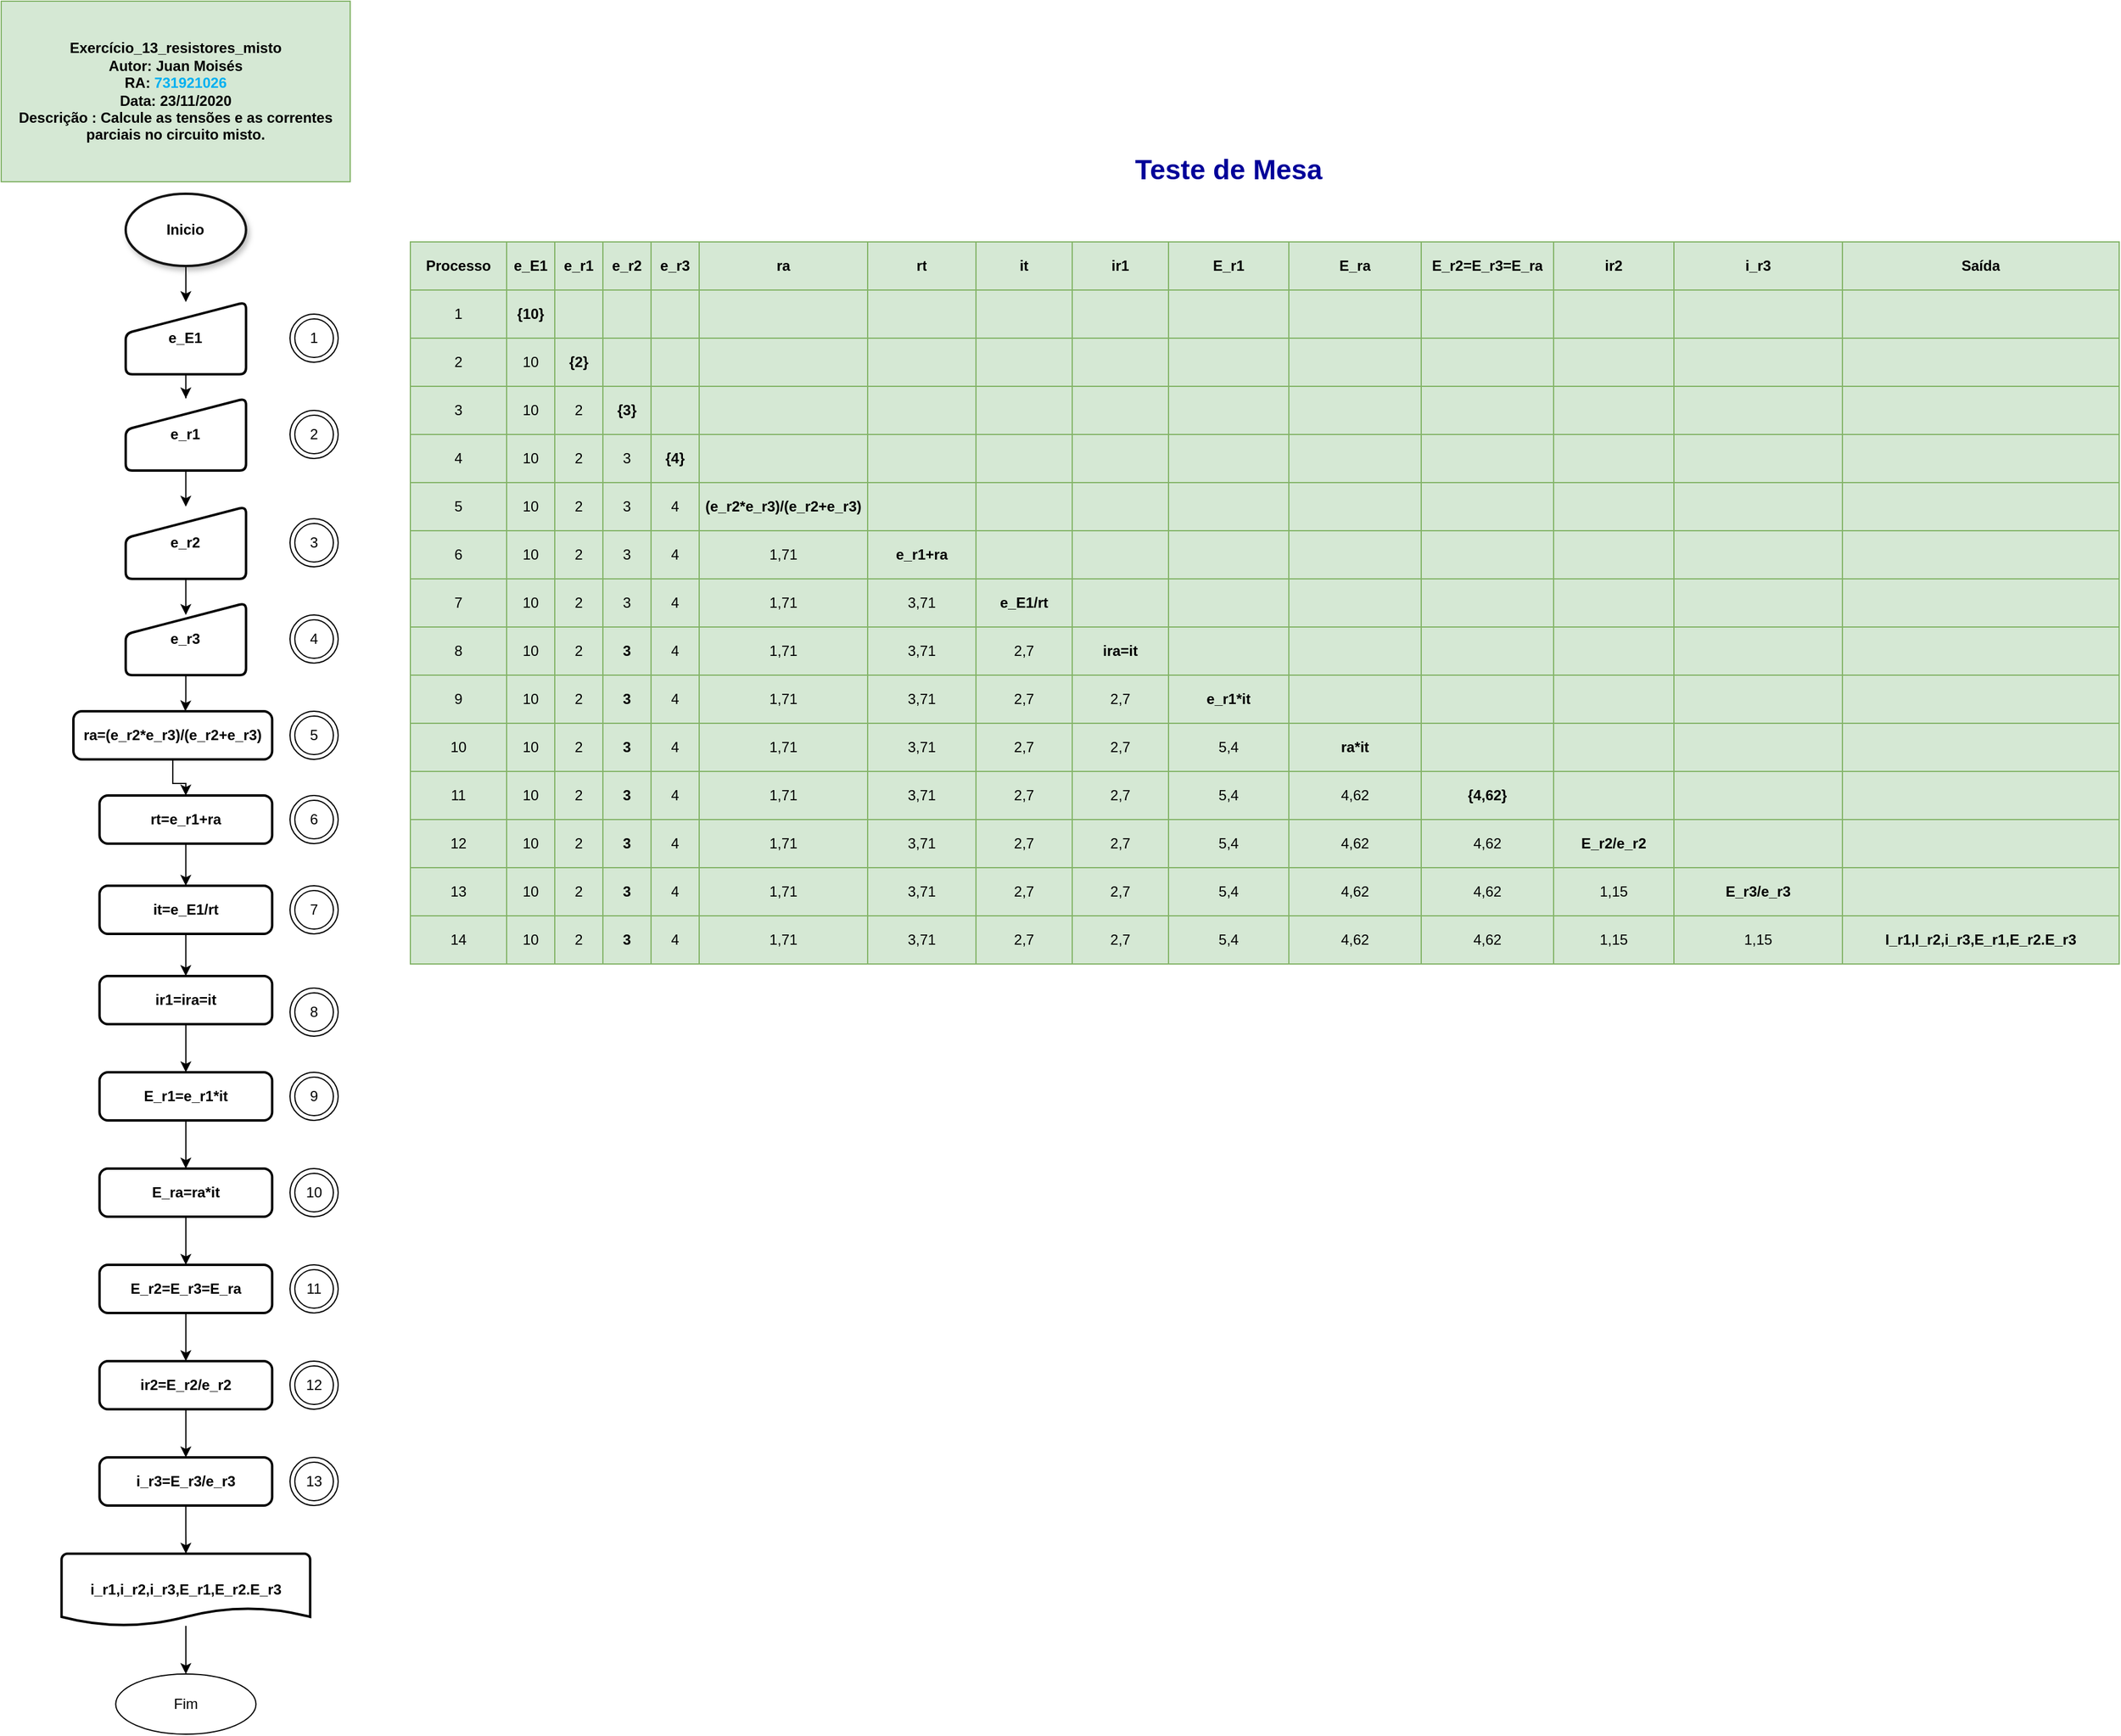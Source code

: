 <mxfile version="13.10.0" type="device"><diagram id="-6XYK5tT2vSQ0VzhzRom" name="Página-1"><mxGraphModel dx="1288" dy="498" grid="1" gridSize="10" guides="1" tooltips="1" connect="1" arrows="1" fold="1" page="1" pageScale="1" pageWidth="827" pageHeight="1169" math="0" shadow="0"><root><mxCell id="0"/><mxCell id="1" parent="0"/><mxCell id="aAwCayTCrIzlKERKmkv0-1" value="Exercício_13_resistores_misto&lt;br&gt;Autor: Juan Moisés&lt;br&gt;RA:&amp;nbsp;&lt;b&gt;&lt;span style=&quot;font-size: 9.0pt ; line-height: 107% ; font-family: &amp;#34;calibri&amp;#34; , sans-serif ; color: #00b0f0&quot;&gt;731921026&lt;/span&gt;&lt;/b&gt;&lt;br&gt;Data: 23/11/2020&lt;br&gt;Descrição :&amp;nbsp;Calcule as tensões e as correntes parciais no circuito misto." style="text;html=1;strokeColor=#82b366;fillColor=#d5e8d4;align=center;verticalAlign=middle;whiteSpace=wrap;rounded=0;fontStyle=1;" parent="1" vertex="1"><mxGeometry x="40" y="30" width="290" height="150" as="geometry"/></mxCell><mxCell id="aAwCayTCrIzlKERKmkv0-2" value="" style="shape=table;html=1;whiteSpace=wrap;startSize=0;container=1;collapsible=0;childLayout=tableLayout;fillColor=#d5e8d4;strokeColor=#82b366;" parent="1" vertex="1"><mxGeometry x="380" y="230" width="1420" height="600" as="geometry"/></mxCell><mxCell id="aAwCayTCrIzlKERKmkv0-3" value="" style="shape=partialRectangle;html=1;whiteSpace=wrap;collapsible=0;dropTarget=0;pointerEvents=0;fillColor=none;top=0;left=0;bottom=0;right=0;points=[[0,0.5],[1,0.5]];portConstraint=eastwest;" parent="aAwCayTCrIzlKERKmkv0-2" vertex="1"><mxGeometry width="1420" height="40" as="geometry"/></mxCell><mxCell id="aAwCayTCrIzlKERKmkv0-4" value="Processo" style="shape=partialRectangle;html=1;whiteSpace=wrap;connectable=0;overflow=hidden;fillColor=none;top=0;left=0;bottom=0;right=0;fontStyle=1" parent="aAwCayTCrIzlKERKmkv0-3" vertex="1"><mxGeometry width="80" height="40" as="geometry"/></mxCell><mxCell id="aAwCayTCrIzlKERKmkv0-5" value="&lt;span&gt;e_E1&lt;/span&gt;" style="shape=partialRectangle;html=1;whiteSpace=wrap;connectable=0;overflow=hidden;fillColor=none;top=0;left=0;bottom=0;right=0;fontStyle=1" parent="aAwCayTCrIzlKERKmkv0-3" vertex="1"><mxGeometry x="80" width="40" height="40" as="geometry"/></mxCell><mxCell id="aAwCayTCrIzlKERKmkv0-6" value="e_r1" style="shape=partialRectangle;html=1;whiteSpace=wrap;connectable=0;overflow=hidden;fillColor=none;top=0;left=0;bottom=0;right=0;fontStyle=1" parent="aAwCayTCrIzlKERKmkv0-3" vertex="1"><mxGeometry x="120" width="40" height="40" as="geometry"/></mxCell><mxCell id="aAwCayTCrIzlKERKmkv0-7" value="e_r2" style="shape=partialRectangle;html=1;whiteSpace=wrap;connectable=0;overflow=hidden;fillColor=none;top=0;left=0;bottom=0;right=0;fontStyle=1" parent="aAwCayTCrIzlKERKmkv0-3" vertex="1"><mxGeometry x="160" width="40" height="40" as="geometry"/></mxCell><mxCell id="JU6Ls0UAyjR_cwakm41P-3" value="e_r3" style="shape=partialRectangle;html=1;whiteSpace=wrap;connectable=0;overflow=hidden;fillColor=none;top=0;left=0;bottom=0;right=0;fontStyle=1" vertex="1" parent="aAwCayTCrIzlKERKmkv0-3"><mxGeometry x="200" width="40" height="40" as="geometry"/></mxCell><mxCell id="aAwCayTCrIzlKERKmkv0-9" value="ra" style="shape=partialRectangle;html=1;whiteSpace=wrap;connectable=0;overflow=hidden;fillColor=none;top=0;left=0;bottom=0;right=0;fontStyle=1" parent="aAwCayTCrIzlKERKmkv0-3" vertex="1"><mxGeometry x="240" width="140" height="40" as="geometry"/></mxCell><mxCell id="aAwCayTCrIzlKERKmkv0-11" value="rt" style="shape=partialRectangle;html=1;whiteSpace=wrap;connectable=0;overflow=hidden;fillColor=none;top=0;left=0;bottom=0;right=0;fontStyle=1" parent="aAwCayTCrIzlKERKmkv0-3" vertex="1"><mxGeometry x="380" width="90" height="40" as="geometry"/></mxCell><mxCell id="aAwCayTCrIzlKERKmkv0-12" value="it" style="shape=partialRectangle;html=1;whiteSpace=wrap;connectable=0;overflow=hidden;fillColor=none;top=0;left=0;bottom=0;right=0;fontStyle=1" parent="aAwCayTCrIzlKERKmkv0-3" vertex="1"><mxGeometry x="470" width="80" height="40" as="geometry"/></mxCell><mxCell id="JU6Ls0UAyjR_cwakm41P-12" value="ir1" style="shape=partialRectangle;html=1;whiteSpace=wrap;connectable=0;overflow=hidden;fillColor=none;top=0;left=0;bottom=0;right=0;fontStyle=1" vertex="1" parent="aAwCayTCrIzlKERKmkv0-3"><mxGeometry x="550" width="80" height="40" as="geometry"/></mxCell><mxCell id="JU6Ls0UAyjR_cwakm41P-31" value="E_r1" style="shape=partialRectangle;html=1;whiteSpace=wrap;connectable=0;overflow=hidden;fillColor=none;top=0;left=0;bottom=0;right=0;fontStyle=1" vertex="1" parent="aAwCayTCrIzlKERKmkv0-3"><mxGeometry x="630" width="100" height="40" as="geometry"/></mxCell><mxCell id="JU6Ls0UAyjR_cwakm41P-40" value="E_ra" style="shape=partialRectangle;html=1;whiteSpace=wrap;connectable=0;overflow=hidden;fillColor=none;top=0;left=0;bottom=0;right=0;fontStyle=1" vertex="1" parent="aAwCayTCrIzlKERKmkv0-3"><mxGeometry x="730" width="110" height="40" as="geometry"/></mxCell><mxCell id="JU6Ls0UAyjR_cwakm41P-100" value="E_r2=E_r3=E_ra" style="shape=partialRectangle;html=1;whiteSpace=wrap;connectable=0;overflow=hidden;fillColor=none;top=0;left=0;bottom=0;right=0;fontStyle=1" vertex="1" parent="aAwCayTCrIzlKERKmkv0-3"><mxGeometry x="840" width="110" height="40" as="geometry"/></mxCell><mxCell id="JU6Ls0UAyjR_cwakm41P-88" value="ir2" style="shape=partialRectangle;html=1;whiteSpace=wrap;connectable=0;overflow=hidden;fillColor=none;top=0;left=0;bottom=0;right=0;fontStyle=1" vertex="1" parent="aAwCayTCrIzlKERKmkv0-3"><mxGeometry x="950" width="100" height="40" as="geometry"/></mxCell><mxCell id="JU6Ls0UAyjR_cwakm41P-142" value="i_r3" style="shape=partialRectangle;html=1;whiteSpace=wrap;connectable=0;overflow=hidden;fillColor=none;top=0;left=0;bottom=0;right=0;fontStyle=1" vertex="1" parent="aAwCayTCrIzlKERKmkv0-3"><mxGeometry x="1050" width="140" height="40" as="geometry"/></mxCell><mxCell id="aAwCayTCrIzlKERKmkv0-241" value="Saída" style="shape=partialRectangle;html=1;whiteSpace=wrap;connectable=0;overflow=hidden;fillColor=none;top=0;left=0;bottom=0;right=0;fontStyle=1" parent="aAwCayTCrIzlKERKmkv0-3" vertex="1"><mxGeometry x="1190" width="230" height="40" as="geometry"/></mxCell><mxCell id="aAwCayTCrIzlKERKmkv0-15" value="" style="shape=partialRectangle;html=1;whiteSpace=wrap;collapsible=0;dropTarget=0;pointerEvents=0;fillColor=none;top=0;left=0;bottom=0;right=0;points=[[0,0.5],[1,0.5]];portConstraint=eastwest;" parent="aAwCayTCrIzlKERKmkv0-2" vertex="1"><mxGeometry y="40" width="1420" height="40" as="geometry"/></mxCell><mxCell id="aAwCayTCrIzlKERKmkv0-16" value="1" style="shape=partialRectangle;html=1;whiteSpace=wrap;connectable=0;overflow=hidden;fillColor=none;top=0;left=0;bottom=0;right=0;" parent="aAwCayTCrIzlKERKmkv0-15" vertex="1"><mxGeometry width="80" height="40" as="geometry"/></mxCell><mxCell id="aAwCayTCrIzlKERKmkv0-17" value="&lt;b&gt;{10}&lt;/b&gt;" style="shape=partialRectangle;html=1;whiteSpace=wrap;connectable=0;overflow=hidden;fillColor=none;top=0;left=0;bottom=0;right=0;" parent="aAwCayTCrIzlKERKmkv0-15" vertex="1"><mxGeometry x="80" width="40" height="40" as="geometry"/></mxCell><mxCell id="aAwCayTCrIzlKERKmkv0-18" value="" style="shape=partialRectangle;html=1;whiteSpace=wrap;connectable=0;overflow=hidden;fillColor=none;top=0;left=0;bottom=0;right=0;" parent="aAwCayTCrIzlKERKmkv0-15" vertex="1"><mxGeometry x="120" width="40" height="40" as="geometry"/></mxCell><mxCell id="aAwCayTCrIzlKERKmkv0-19" value="" style="shape=partialRectangle;html=1;whiteSpace=wrap;connectable=0;overflow=hidden;fillColor=none;top=0;left=0;bottom=0;right=0;" parent="aAwCayTCrIzlKERKmkv0-15" vertex="1"><mxGeometry x="160" width="40" height="40" as="geometry"/></mxCell><mxCell id="JU6Ls0UAyjR_cwakm41P-4" style="shape=partialRectangle;html=1;whiteSpace=wrap;connectable=0;overflow=hidden;fillColor=none;top=0;left=0;bottom=0;right=0;" vertex="1" parent="aAwCayTCrIzlKERKmkv0-15"><mxGeometry x="200" width="40" height="40" as="geometry"/></mxCell><mxCell id="aAwCayTCrIzlKERKmkv0-21" style="shape=partialRectangle;html=1;whiteSpace=wrap;connectable=0;overflow=hidden;fillColor=none;top=0;left=0;bottom=0;right=0;" parent="aAwCayTCrIzlKERKmkv0-15" vertex="1"><mxGeometry x="240" width="140" height="40" as="geometry"/></mxCell><mxCell id="aAwCayTCrIzlKERKmkv0-23" style="shape=partialRectangle;html=1;whiteSpace=wrap;connectable=0;overflow=hidden;fillColor=none;top=0;left=0;bottom=0;right=0;" parent="aAwCayTCrIzlKERKmkv0-15" vertex="1"><mxGeometry x="380" width="90" height="40" as="geometry"/></mxCell><mxCell id="aAwCayTCrIzlKERKmkv0-24" style="shape=partialRectangle;html=1;whiteSpace=wrap;connectable=0;overflow=hidden;fillColor=none;top=0;left=0;bottom=0;right=0;" parent="aAwCayTCrIzlKERKmkv0-15" vertex="1"><mxGeometry x="470" width="80" height="40" as="geometry"/></mxCell><mxCell id="JU6Ls0UAyjR_cwakm41P-13" style="shape=partialRectangle;html=1;whiteSpace=wrap;connectable=0;overflow=hidden;fillColor=none;top=0;left=0;bottom=0;right=0;" vertex="1" parent="aAwCayTCrIzlKERKmkv0-15"><mxGeometry x="550" width="80" height="40" as="geometry"/></mxCell><mxCell id="JU6Ls0UAyjR_cwakm41P-32" style="shape=partialRectangle;html=1;whiteSpace=wrap;connectable=0;overflow=hidden;fillColor=none;top=0;left=0;bottom=0;right=0;" vertex="1" parent="aAwCayTCrIzlKERKmkv0-15"><mxGeometry x="630" width="100" height="40" as="geometry"/></mxCell><mxCell id="JU6Ls0UAyjR_cwakm41P-41" style="shape=partialRectangle;html=1;whiteSpace=wrap;connectable=0;overflow=hidden;fillColor=none;top=0;left=0;bottom=0;right=0;" vertex="1" parent="aAwCayTCrIzlKERKmkv0-15"><mxGeometry x="730" width="110" height="40" as="geometry"/></mxCell><mxCell id="JU6Ls0UAyjR_cwakm41P-101" style="shape=partialRectangle;html=1;whiteSpace=wrap;connectable=0;overflow=hidden;fillColor=none;top=0;left=0;bottom=0;right=0;" vertex="1" parent="aAwCayTCrIzlKERKmkv0-15"><mxGeometry x="840" width="110" height="40" as="geometry"/></mxCell><mxCell id="JU6Ls0UAyjR_cwakm41P-89" style="shape=partialRectangle;html=1;whiteSpace=wrap;connectable=0;overflow=hidden;fillColor=none;top=0;left=0;bottom=0;right=0;" vertex="1" parent="aAwCayTCrIzlKERKmkv0-15"><mxGeometry x="950" width="100" height="40" as="geometry"/></mxCell><mxCell id="JU6Ls0UAyjR_cwakm41P-143" style="shape=partialRectangle;html=1;whiteSpace=wrap;connectable=0;overflow=hidden;fillColor=none;top=0;left=0;bottom=0;right=0;" vertex="1" parent="aAwCayTCrIzlKERKmkv0-15"><mxGeometry x="1050" width="140" height="40" as="geometry"/></mxCell><mxCell id="aAwCayTCrIzlKERKmkv0-242" style="shape=partialRectangle;html=1;whiteSpace=wrap;connectable=0;overflow=hidden;fillColor=none;top=0;left=0;bottom=0;right=0;" parent="aAwCayTCrIzlKERKmkv0-15" vertex="1"><mxGeometry x="1190" width="230" height="40" as="geometry"/></mxCell><mxCell id="aAwCayTCrIzlKERKmkv0-27" style="shape=partialRectangle;html=1;whiteSpace=wrap;collapsible=0;dropTarget=0;pointerEvents=0;fillColor=none;top=0;left=0;bottom=0;right=0;points=[[0,0.5],[1,0.5]];portConstraint=eastwest;" parent="aAwCayTCrIzlKERKmkv0-2" vertex="1"><mxGeometry y="80" width="1420" height="40" as="geometry"/></mxCell><mxCell id="aAwCayTCrIzlKERKmkv0-28" value="2" style="shape=partialRectangle;html=1;whiteSpace=wrap;connectable=0;overflow=hidden;fillColor=none;top=0;left=0;bottom=0;right=0;" parent="aAwCayTCrIzlKERKmkv0-27" vertex="1"><mxGeometry width="80" height="40" as="geometry"/></mxCell><mxCell id="aAwCayTCrIzlKERKmkv0-29" value="10" style="shape=partialRectangle;html=1;whiteSpace=wrap;connectable=0;overflow=hidden;fillColor=none;top=0;left=0;bottom=0;right=0;" parent="aAwCayTCrIzlKERKmkv0-27" vertex="1"><mxGeometry x="80" width="40" height="40" as="geometry"/></mxCell><mxCell id="aAwCayTCrIzlKERKmkv0-30" value="&lt;b&gt;{2}&lt;/b&gt;" style="shape=partialRectangle;html=1;whiteSpace=wrap;connectable=0;overflow=hidden;fillColor=none;top=0;left=0;bottom=0;right=0;" parent="aAwCayTCrIzlKERKmkv0-27" vertex="1"><mxGeometry x="120" width="40" height="40" as="geometry"/></mxCell><mxCell id="aAwCayTCrIzlKERKmkv0-31" style="shape=partialRectangle;html=1;whiteSpace=wrap;connectable=0;overflow=hidden;fillColor=none;top=0;left=0;bottom=0;right=0;" parent="aAwCayTCrIzlKERKmkv0-27" vertex="1"><mxGeometry x="160" width="40" height="40" as="geometry"/></mxCell><mxCell id="JU6Ls0UAyjR_cwakm41P-5" style="shape=partialRectangle;html=1;whiteSpace=wrap;connectable=0;overflow=hidden;fillColor=none;top=0;left=0;bottom=0;right=0;" vertex="1" parent="aAwCayTCrIzlKERKmkv0-27"><mxGeometry x="200" width="40" height="40" as="geometry"/></mxCell><mxCell id="aAwCayTCrIzlKERKmkv0-33" style="shape=partialRectangle;html=1;whiteSpace=wrap;connectable=0;overflow=hidden;fillColor=none;top=0;left=0;bottom=0;right=0;" parent="aAwCayTCrIzlKERKmkv0-27" vertex="1"><mxGeometry x="240" width="140" height="40" as="geometry"/></mxCell><mxCell id="aAwCayTCrIzlKERKmkv0-35" style="shape=partialRectangle;html=1;whiteSpace=wrap;connectable=0;overflow=hidden;fillColor=none;top=0;left=0;bottom=0;right=0;" parent="aAwCayTCrIzlKERKmkv0-27" vertex="1"><mxGeometry x="380" width="90" height="40" as="geometry"/></mxCell><mxCell id="aAwCayTCrIzlKERKmkv0-36" style="shape=partialRectangle;html=1;whiteSpace=wrap;connectable=0;overflow=hidden;fillColor=none;top=0;left=0;bottom=0;right=0;" parent="aAwCayTCrIzlKERKmkv0-27" vertex="1"><mxGeometry x="470" width="80" height="40" as="geometry"/></mxCell><mxCell id="JU6Ls0UAyjR_cwakm41P-14" style="shape=partialRectangle;html=1;whiteSpace=wrap;connectable=0;overflow=hidden;fillColor=none;top=0;left=0;bottom=0;right=0;" vertex="1" parent="aAwCayTCrIzlKERKmkv0-27"><mxGeometry x="550" width="80" height="40" as="geometry"/></mxCell><mxCell id="JU6Ls0UAyjR_cwakm41P-33" style="shape=partialRectangle;html=1;whiteSpace=wrap;connectable=0;overflow=hidden;fillColor=none;top=0;left=0;bottom=0;right=0;" vertex="1" parent="aAwCayTCrIzlKERKmkv0-27"><mxGeometry x="630" width="100" height="40" as="geometry"/></mxCell><mxCell id="JU6Ls0UAyjR_cwakm41P-42" style="shape=partialRectangle;html=1;whiteSpace=wrap;connectable=0;overflow=hidden;fillColor=none;top=0;left=0;bottom=0;right=0;" vertex="1" parent="aAwCayTCrIzlKERKmkv0-27"><mxGeometry x="730" width="110" height="40" as="geometry"/></mxCell><mxCell id="JU6Ls0UAyjR_cwakm41P-102" style="shape=partialRectangle;html=1;whiteSpace=wrap;connectable=0;overflow=hidden;fillColor=none;top=0;left=0;bottom=0;right=0;" vertex="1" parent="aAwCayTCrIzlKERKmkv0-27"><mxGeometry x="840" width="110" height="40" as="geometry"/></mxCell><mxCell id="JU6Ls0UAyjR_cwakm41P-90" style="shape=partialRectangle;html=1;whiteSpace=wrap;connectable=0;overflow=hidden;fillColor=none;top=0;left=0;bottom=0;right=0;" vertex="1" parent="aAwCayTCrIzlKERKmkv0-27"><mxGeometry x="950" width="100" height="40" as="geometry"/></mxCell><mxCell id="JU6Ls0UAyjR_cwakm41P-144" style="shape=partialRectangle;html=1;whiteSpace=wrap;connectable=0;overflow=hidden;fillColor=none;top=0;left=0;bottom=0;right=0;" vertex="1" parent="aAwCayTCrIzlKERKmkv0-27"><mxGeometry x="1050" width="140" height="40" as="geometry"/></mxCell><mxCell id="aAwCayTCrIzlKERKmkv0-243" style="shape=partialRectangle;html=1;whiteSpace=wrap;connectable=0;overflow=hidden;fillColor=none;top=0;left=0;bottom=0;right=0;" parent="aAwCayTCrIzlKERKmkv0-27" vertex="1"><mxGeometry x="1190" width="230" height="40" as="geometry"/></mxCell><mxCell id="aAwCayTCrIzlKERKmkv0-39" style="shape=partialRectangle;html=1;whiteSpace=wrap;collapsible=0;dropTarget=0;pointerEvents=0;fillColor=none;top=0;left=0;bottom=0;right=0;points=[[0,0.5],[1,0.5]];portConstraint=eastwest;" parent="aAwCayTCrIzlKERKmkv0-2" vertex="1"><mxGeometry y="120" width="1420" height="40" as="geometry"/></mxCell><mxCell id="aAwCayTCrIzlKERKmkv0-40" value="3" style="shape=partialRectangle;html=1;whiteSpace=wrap;connectable=0;overflow=hidden;fillColor=none;top=0;left=0;bottom=0;right=0;" parent="aAwCayTCrIzlKERKmkv0-39" vertex="1"><mxGeometry width="80" height="40" as="geometry"/></mxCell><mxCell id="aAwCayTCrIzlKERKmkv0-41" value="10" style="shape=partialRectangle;html=1;whiteSpace=wrap;connectable=0;overflow=hidden;fillColor=none;top=0;left=0;bottom=0;right=0;" parent="aAwCayTCrIzlKERKmkv0-39" vertex="1"><mxGeometry x="80" width="40" height="40" as="geometry"/></mxCell><mxCell id="aAwCayTCrIzlKERKmkv0-42" value="2" style="shape=partialRectangle;html=1;whiteSpace=wrap;connectable=0;overflow=hidden;fillColor=none;top=0;left=0;bottom=0;right=0;" parent="aAwCayTCrIzlKERKmkv0-39" vertex="1"><mxGeometry x="120" width="40" height="40" as="geometry"/></mxCell><mxCell id="aAwCayTCrIzlKERKmkv0-43" value="{3}" style="shape=partialRectangle;html=1;whiteSpace=wrap;connectable=0;overflow=hidden;fillColor=none;top=0;left=0;bottom=0;right=0;fontStyle=1" parent="aAwCayTCrIzlKERKmkv0-39" vertex="1"><mxGeometry x="160" width="40" height="40" as="geometry"/></mxCell><mxCell id="JU6Ls0UAyjR_cwakm41P-6" style="shape=partialRectangle;html=1;whiteSpace=wrap;connectable=0;overflow=hidden;fillColor=none;top=0;left=0;bottom=0;right=0;fontStyle=1" vertex="1" parent="aAwCayTCrIzlKERKmkv0-39"><mxGeometry x="200" width="40" height="40" as="geometry"/></mxCell><mxCell id="aAwCayTCrIzlKERKmkv0-45" style="shape=partialRectangle;html=1;whiteSpace=wrap;connectable=0;overflow=hidden;fillColor=none;top=0;left=0;bottom=0;right=0;fontStyle=1" parent="aAwCayTCrIzlKERKmkv0-39" vertex="1"><mxGeometry x="240" width="140" height="40" as="geometry"/></mxCell><mxCell id="aAwCayTCrIzlKERKmkv0-47" style="shape=partialRectangle;html=1;whiteSpace=wrap;connectable=0;overflow=hidden;fillColor=none;top=0;left=0;bottom=0;right=0;fontStyle=1" parent="aAwCayTCrIzlKERKmkv0-39" vertex="1"><mxGeometry x="380" width="90" height="40" as="geometry"/></mxCell><mxCell id="aAwCayTCrIzlKERKmkv0-48" style="shape=partialRectangle;html=1;whiteSpace=wrap;connectable=0;overflow=hidden;fillColor=none;top=0;left=0;bottom=0;right=0;fontStyle=1" parent="aAwCayTCrIzlKERKmkv0-39" vertex="1"><mxGeometry x="470" width="80" height="40" as="geometry"/></mxCell><mxCell id="JU6Ls0UAyjR_cwakm41P-15" style="shape=partialRectangle;html=1;whiteSpace=wrap;connectable=0;overflow=hidden;fillColor=none;top=0;left=0;bottom=0;right=0;fontStyle=1" vertex="1" parent="aAwCayTCrIzlKERKmkv0-39"><mxGeometry x="550" width="80" height="40" as="geometry"/></mxCell><mxCell id="JU6Ls0UAyjR_cwakm41P-34" style="shape=partialRectangle;html=1;whiteSpace=wrap;connectable=0;overflow=hidden;fillColor=none;top=0;left=0;bottom=0;right=0;fontStyle=1" vertex="1" parent="aAwCayTCrIzlKERKmkv0-39"><mxGeometry x="630" width="100" height="40" as="geometry"/></mxCell><mxCell id="JU6Ls0UAyjR_cwakm41P-43" style="shape=partialRectangle;html=1;whiteSpace=wrap;connectable=0;overflow=hidden;fillColor=none;top=0;left=0;bottom=0;right=0;fontStyle=1" vertex="1" parent="aAwCayTCrIzlKERKmkv0-39"><mxGeometry x="730" width="110" height="40" as="geometry"/></mxCell><mxCell id="JU6Ls0UAyjR_cwakm41P-103" style="shape=partialRectangle;html=1;whiteSpace=wrap;connectable=0;overflow=hidden;fillColor=none;top=0;left=0;bottom=0;right=0;fontStyle=1" vertex="1" parent="aAwCayTCrIzlKERKmkv0-39"><mxGeometry x="840" width="110" height="40" as="geometry"/></mxCell><mxCell id="JU6Ls0UAyjR_cwakm41P-91" style="shape=partialRectangle;html=1;whiteSpace=wrap;connectable=0;overflow=hidden;fillColor=none;top=0;left=0;bottom=0;right=0;fontStyle=1" vertex="1" parent="aAwCayTCrIzlKERKmkv0-39"><mxGeometry x="950" width="100" height="40" as="geometry"/></mxCell><mxCell id="JU6Ls0UAyjR_cwakm41P-145" style="shape=partialRectangle;html=1;whiteSpace=wrap;connectable=0;overflow=hidden;fillColor=none;top=0;left=0;bottom=0;right=0;fontStyle=1" vertex="1" parent="aAwCayTCrIzlKERKmkv0-39"><mxGeometry x="1050" width="140" height="40" as="geometry"/></mxCell><mxCell id="aAwCayTCrIzlKERKmkv0-244" style="shape=partialRectangle;html=1;whiteSpace=wrap;connectable=0;overflow=hidden;fillColor=none;top=0;left=0;bottom=0;right=0;fontStyle=1" parent="aAwCayTCrIzlKERKmkv0-39" vertex="1"><mxGeometry x="1190" width="230" height="40" as="geometry"/></mxCell><mxCell id="aAwCayTCrIzlKERKmkv0-51" style="shape=partialRectangle;html=1;whiteSpace=wrap;collapsible=0;dropTarget=0;pointerEvents=0;fillColor=none;top=0;left=0;bottom=0;right=0;points=[[0,0.5],[1,0.5]];portConstraint=eastwest;" parent="aAwCayTCrIzlKERKmkv0-2" vertex="1"><mxGeometry y="160" width="1420" height="40" as="geometry"/></mxCell><mxCell id="aAwCayTCrIzlKERKmkv0-52" value="4" style="shape=partialRectangle;html=1;whiteSpace=wrap;connectable=0;overflow=hidden;fillColor=none;top=0;left=0;bottom=0;right=0;" parent="aAwCayTCrIzlKERKmkv0-51" vertex="1"><mxGeometry width="80" height="40" as="geometry"/></mxCell><mxCell id="aAwCayTCrIzlKERKmkv0-53" value="10" style="shape=partialRectangle;html=1;whiteSpace=wrap;connectable=0;overflow=hidden;fillColor=none;top=0;left=0;bottom=0;right=0;" parent="aAwCayTCrIzlKERKmkv0-51" vertex="1"><mxGeometry x="80" width="40" height="40" as="geometry"/></mxCell><mxCell id="aAwCayTCrIzlKERKmkv0-54" value="2" style="shape=partialRectangle;html=1;whiteSpace=wrap;connectable=0;overflow=hidden;fillColor=none;top=0;left=0;bottom=0;right=0;" parent="aAwCayTCrIzlKERKmkv0-51" vertex="1"><mxGeometry x="120" width="40" height="40" as="geometry"/></mxCell><mxCell id="aAwCayTCrIzlKERKmkv0-55" value="&lt;span style=&quot;font-weight: normal&quot;&gt;3&lt;/span&gt;" style="shape=partialRectangle;html=1;whiteSpace=wrap;connectable=0;overflow=hidden;fillColor=none;top=0;left=0;bottom=0;right=0;fontStyle=1" parent="aAwCayTCrIzlKERKmkv0-51" vertex="1"><mxGeometry x="160" width="40" height="40" as="geometry"/></mxCell><mxCell id="JU6Ls0UAyjR_cwakm41P-7" value="{4}" style="shape=partialRectangle;html=1;whiteSpace=wrap;connectable=0;overflow=hidden;fillColor=none;top=0;left=0;bottom=0;right=0;fontStyle=1" vertex="1" parent="aAwCayTCrIzlKERKmkv0-51"><mxGeometry x="200" width="40" height="40" as="geometry"/></mxCell><mxCell id="aAwCayTCrIzlKERKmkv0-57" value="" style="shape=partialRectangle;html=1;whiteSpace=wrap;connectable=0;overflow=hidden;fillColor=none;top=0;left=0;bottom=0;right=0;fontStyle=1" parent="aAwCayTCrIzlKERKmkv0-51" vertex="1"><mxGeometry x="240" width="140" height="40" as="geometry"/></mxCell><mxCell id="aAwCayTCrIzlKERKmkv0-59" style="shape=partialRectangle;html=1;whiteSpace=wrap;connectable=0;overflow=hidden;fillColor=none;top=0;left=0;bottom=0;right=0;fontStyle=1" parent="aAwCayTCrIzlKERKmkv0-51" vertex="1"><mxGeometry x="380" width="90" height="40" as="geometry"/></mxCell><mxCell id="aAwCayTCrIzlKERKmkv0-60" style="shape=partialRectangle;html=1;whiteSpace=wrap;connectable=0;overflow=hidden;fillColor=none;top=0;left=0;bottom=0;right=0;fontStyle=1" parent="aAwCayTCrIzlKERKmkv0-51" vertex="1"><mxGeometry x="470" width="80" height="40" as="geometry"/></mxCell><mxCell id="JU6Ls0UAyjR_cwakm41P-16" style="shape=partialRectangle;html=1;whiteSpace=wrap;connectable=0;overflow=hidden;fillColor=none;top=0;left=0;bottom=0;right=0;fontStyle=1" vertex="1" parent="aAwCayTCrIzlKERKmkv0-51"><mxGeometry x="550" width="80" height="40" as="geometry"/></mxCell><mxCell id="JU6Ls0UAyjR_cwakm41P-35" style="shape=partialRectangle;html=1;whiteSpace=wrap;connectable=0;overflow=hidden;fillColor=none;top=0;left=0;bottom=0;right=0;fontStyle=1" vertex="1" parent="aAwCayTCrIzlKERKmkv0-51"><mxGeometry x="630" width="100" height="40" as="geometry"/></mxCell><mxCell id="JU6Ls0UAyjR_cwakm41P-44" style="shape=partialRectangle;html=1;whiteSpace=wrap;connectable=0;overflow=hidden;fillColor=none;top=0;left=0;bottom=0;right=0;fontStyle=1" vertex="1" parent="aAwCayTCrIzlKERKmkv0-51"><mxGeometry x="730" width="110" height="40" as="geometry"/></mxCell><mxCell id="JU6Ls0UAyjR_cwakm41P-104" style="shape=partialRectangle;html=1;whiteSpace=wrap;connectable=0;overflow=hidden;fillColor=none;top=0;left=0;bottom=0;right=0;fontStyle=1" vertex="1" parent="aAwCayTCrIzlKERKmkv0-51"><mxGeometry x="840" width="110" height="40" as="geometry"/></mxCell><mxCell id="JU6Ls0UAyjR_cwakm41P-92" style="shape=partialRectangle;html=1;whiteSpace=wrap;connectable=0;overflow=hidden;fillColor=none;top=0;left=0;bottom=0;right=0;fontStyle=1" vertex="1" parent="aAwCayTCrIzlKERKmkv0-51"><mxGeometry x="950" width="100" height="40" as="geometry"/></mxCell><mxCell id="JU6Ls0UAyjR_cwakm41P-146" style="shape=partialRectangle;html=1;whiteSpace=wrap;connectable=0;overflow=hidden;fillColor=none;top=0;left=0;bottom=0;right=0;fontStyle=1" vertex="1" parent="aAwCayTCrIzlKERKmkv0-51"><mxGeometry x="1050" width="140" height="40" as="geometry"/></mxCell><mxCell id="aAwCayTCrIzlKERKmkv0-245" style="shape=partialRectangle;html=1;whiteSpace=wrap;connectable=0;overflow=hidden;fillColor=none;top=0;left=0;bottom=0;right=0;fontStyle=1" parent="aAwCayTCrIzlKERKmkv0-51" vertex="1"><mxGeometry x="1190" width="230" height="40" as="geometry"/></mxCell><mxCell id="aAwCayTCrIzlKERKmkv0-63" style="shape=partialRectangle;html=1;whiteSpace=wrap;collapsible=0;dropTarget=0;pointerEvents=0;fillColor=none;top=0;left=0;bottom=0;right=0;points=[[0,0.5],[1,0.5]];portConstraint=eastwest;" parent="aAwCayTCrIzlKERKmkv0-2" vertex="1"><mxGeometry y="200" width="1420" height="40" as="geometry"/></mxCell><mxCell id="aAwCayTCrIzlKERKmkv0-64" value="5" style="shape=partialRectangle;html=1;whiteSpace=wrap;connectable=0;overflow=hidden;fillColor=none;top=0;left=0;bottom=0;right=0;" parent="aAwCayTCrIzlKERKmkv0-63" vertex="1"><mxGeometry width="80" height="40" as="geometry"/></mxCell><mxCell id="aAwCayTCrIzlKERKmkv0-65" value="10" style="shape=partialRectangle;html=1;whiteSpace=wrap;connectable=0;overflow=hidden;fillColor=none;top=0;left=0;bottom=0;right=0;" parent="aAwCayTCrIzlKERKmkv0-63" vertex="1"><mxGeometry x="80" width="40" height="40" as="geometry"/></mxCell><mxCell id="aAwCayTCrIzlKERKmkv0-66" value="2" style="shape=partialRectangle;html=1;whiteSpace=wrap;connectable=0;overflow=hidden;fillColor=none;top=0;left=0;bottom=0;right=0;" parent="aAwCayTCrIzlKERKmkv0-63" vertex="1"><mxGeometry x="120" width="40" height="40" as="geometry"/></mxCell><mxCell id="aAwCayTCrIzlKERKmkv0-67" value="&lt;span style=&quot;font-weight: normal&quot;&gt;3&lt;/span&gt;" style="shape=partialRectangle;html=1;whiteSpace=wrap;connectable=0;overflow=hidden;fillColor=none;top=0;left=0;bottom=0;right=0;fontStyle=1" parent="aAwCayTCrIzlKERKmkv0-63" vertex="1"><mxGeometry x="160" width="40" height="40" as="geometry"/></mxCell><mxCell id="JU6Ls0UAyjR_cwakm41P-8" value="&lt;span style=&quot;font-weight: normal&quot;&gt;4&lt;/span&gt;" style="shape=partialRectangle;html=1;whiteSpace=wrap;connectable=0;overflow=hidden;fillColor=none;top=0;left=0;bottom=0;right=0;fontStyle=1" vertex="1" parent="aAwCayTCrIzlKERKmkv0-63"><mxGeometry x="200" width="40" height="40" as="geometry"/></mxCell><mxCell id="aAwCayTCrIzlKERKmkv0-69" value="(e_r2*e_r3)/(e_r2+e_r3)" style="shape=partialRectangle;html=1;whiteSpace=wrap;connectable=0;overflow=hidden;fillColor=none;top=0;left=0;bottom=0;right=0;fontStyle=1" parent="aAwCayTCrIzlKERKmkv0-63" vertex="1"><mxGeometry x="240" width="140" height="40" as="geometry"/></mxCell><mxCell id="aAwCayTCrIzlKERKmkv0-71" value="" style="shape=partialRectangle;html=1;whiteSpace=wrap;connectable=0;overflow=hidden;fillColor=none;top=0;left=0;bottom=0;right=0;fontStyle=1" parent="aAwCayTCrIzlKERKmkv0-63" vertex="1"><mxGeometry x="380" width="90" height="40" as="geometry"/></mxCell><mxCell id="aAwCayTCrIzlKERKmkv0-72" style="shape=partialRectangle;html=1;whiteSpace=wrap;connectable=0;overflow=hidden;fillColor=none;top=0;left=0;bottom=0;right=0;fontStyle=1" parent="aAwCayTCrIzlKERKmkv0-63" vertex="1"><mxGeometry x="470" width="80" height="40" as="geometry"/></mxCell><mxCell id="JU6Ls0UAyjR_cwakm41P-17" style="shape=partialRectangle;html=1;whiteSpace=wrap;connectable=0;overflow=hidden;fillColor=none;top=0;left=0;bottom=0;right=0;fontStyle=1" vertex="1" parent="aAwCayTCrIzlKERKmkv0-63"><mxGeometry x="550" width="80" height="40" as="geometry"/></mxCell><mxCell id="JU6Ls0UAyjR_cwakm41P-36" style="shape=partialRectangle;html=1;whiteSpace=wrap;connectable=0;overflow=hidden;fillColor=none;top=0;left=0;bottom=0;right=0;fontStyle=1" vertex="1" parent="aAwCayTCrIzlKERKmkv0-63"><mxGeometry x="630" width="100" height="40" as="geometry"/></mxCell><mxCell id="JU6Ls0UAyjR_cwakm41P-45" style="shape=partialRectangle;html=1;whiteSpace=wrap;connectable=0;overflow=hidden;fillColor=none;top=0;left=0;bottom=0;right=0;fontStyle=1" vertex="1" parent="aAwCayTCrIzlKERKmkv0-63"><mxGeometry x="730" width="110" height="40" as="geometry"/></mxCell><mxCell id="JU6Ls0UAyjR_cwakm41P-105" style="shape=partialRectangle;html=1;whiteSpace=wrap;connectable=0;overflow=hidden;fillColor=none;top=0;left=0;bottom=0;right=0;fontStyle=1" vertex="1" parent="aAwCayTCrIzlKERKmkv0-63"><mxGeometry x="840" width="110" height="40" as="geometry"/></mxCell><mxCell id="JU6Ls0UAyjR_cwakm41P-93" style="shape=partialRectangle;html=1;whiteSpace=wrap;connectable=0;overflow=hidden;fillColor=none;top=0;left=0;bottom=0;right=0;fontStyle=1" vertex="1" parent="aAwCayTCrIzlKERKmkv0-63"><mxGeometry x="950" width="100" height="40" as="geometry"/></mxCell><mxCell id="JU6Ls0UAyjR_cwakm41P-147" style="shape=partialRectangle;html=1;whiteSpace=wrap;connectable=0;overflow=hidden;fillColor=none;top=0;left=0;bottom=0;right=0;fontStyle=1" vertex="1" parent="aAwCayTCrIzlKERKmkv0-63"><mxGeometry x="1050" width="140" height="40" as="geometry"/></mxCell><mxCell id="aAwCayTCrIzlKERKmkv0-246" style="shape=partialRectangle;html=1;whiteSpace=wrap;connectable=0;overflow=hidden;fillColor=none;top=0;left=0;bottom=0;right=0;fontStyle=1" parent="aAwCayTCrIzlKERKmkv0-63" vertex="1"><mxGeometry x="1190" width="230" height="40" as="geometry"/></mxCell><mxCell id="aAwCayTCrIzlKERKmkv0-75" style="shape=partialRectangle;html=1;whiteSpace=wrap;collapsible=0;dropTarget=0;pointerEvents=0;fillColor=none;top=0;left=0;bottom=0;right=0;points=[[0,0.5],[1,0.5]];portConstraint=eastwest;" parent="aAwCayTCrIzlKERKmkv0-2" vertex="1"><mxGeometry y="240" width="1420" height="40" as="geometry"/></mxCell><mxCell id="aAwCayTCrIzlKERKmkv0-76" value="6" style="shape=partialRectangle;html=1;whiteSpace=wrap;connectable=0;overflow=hidden;fillColor=none;top=0;left=0;bottom=0;right=0;" parent="aAwCayTCrIzlKERKmkv0-75" vertex="1"><mxGeometry width="80" height="40" as="geometry"/></mxCell><mxCell id="aAwCayTCrIzlKERKmkv0-77" value="10" style="shape=partialRectangle;html=1;whiteSpace=wrap;connectable=0;overflow=hidden;fillColor=none;top=0;left=0;bottom=0;right=0;" parent="aAwCayTCrIzlKERKmkv0-75" vertex="1"><mxGeometry x="80" width="40" height="40" as="geometry"/></mxCell><mxCell id="aAwCayTCrIzlKERKmkv0-78" value="2" style="shape=partialRectangle;html=1;whiteSpace=wrap;connectable=0;overflow=hidden;fillColor=none;top=0;left=0;bottom=0;right=0;" parent="aAwCayTCrIzlKERKmkv0-75" vertex="1"><mxGeometry x="120" width="40" height="40" as="geometry"/></mxCell><mxCell id="aAwCayTCrIzlKERKmkv0-79" value="&lt;span style=&quot;font-weight: normal&quot;&gt;3&lt;/span&gt;" style="shape=partialRectangle;html=1;whiteSpace=wrap;connectable=0;overflow=hidden;fillColor=none;top=0;left=0;bottom=0;right=0;fontStyle=1" parent="aAwCayTCrIzlKERKmkv0-75" vertex="1"><mxGeometry x="160" width="40" height="40" as="geometry"/></mxCell><mxCell id="JU6Ls0UAyjR_cwakm41P-9" value="&lt;span style=&quot;font-weight: normal&quot;&gt;4&lt;/span&gt;" style="shape=partialRectangle;html=1;whiteSpace=wrap;connectable=0;overflow=hidden;fillColor=none;top=0;left=0;bottom=0;right=0;fontStyle=1" vertex="1" parent="aAwCayTCrIzlKERKmkv0-75"><mxGeometry x="200" width="40" height="40" as="geometry"/></mxCell><mxCell id="aAwCayTCrIzlKERKmkv0-81" value="&lt;span style=&quot;font-weight: normal&quot;&gt;1,71&lt;/span&gt;" style="shape=partialRectangle;html=1;whiteSpace=wrap;connectable=0;overflow=hidden;fillColor=none;top=0;left=0;bottom=0;right=0;fontStyle=1" parent="aAwCayTCrIzlKERKmkv0-75" vertex="1"><mxGeometry x="240" width="140" height="40" as="geometry"/></mxCell><mxCell id="aAwCayTCrIzlKERKmkv0-83" value="e_r1+ra" style="shape=partialRectangle;html=1;whiteSpace=wrap;connectable=0;overflow=hidden;fillColor=none;top=0;left=0;bottom=0;right=0;fontStyle=1" parent="aAwCayTCrIzlKERKmkv0-75" vertex="1"><mxGeometry x="380" width="90" height="40" as="geometry"/></mxCell><mxCell id="aAwCayTCrIzlKERKmkv0-84" value="" style="shape=partialRectangle;html=1;whiteSpace=wrap;connectable=0;overflow=hidden;fillColor=none;top=0;left=0;bottom=0;right=0;fontStyle=1" parent="aAwCayTCrIzlKERKmkv0-75" vertex="1"><mxGeometry x="470" width="80" height="40" as="geometry"/></mxCell><mxCell id="JU6Ls0UAyjR_cwakm41P-18" style="shape=partialRectangle;html=1;whiteSpace=wrap;connectable=0;overflow=hidden;fillColor=none;top=0;left=0;bottom=0;right=0;fontStyle=1" vertex="1" parent="aAwCayTCrIzlKERKmkv0-75"><mxGeometry x="550" width="80" height="40" as="geometry"/></mxCell><mxCell id="JU6Ls0UAyjR_cwakm41P-37" style="shape=partialRectangle;html=1;whiteSpace=wrap;connectable=0;overflow=hidden;fillColor=none;top=0;left=0;bottom=0;right=0;fontStyle=1" vertex="1" parent="aAwCayTCrIzlKERKmkv0-75"><mxGeometry x="630" width="100" height="40" as="geometry"/></mxCell><mxCell id="JU6Ls0UAyjR_cwakm41P-46" style="shape=partialRectangle;html=1;whiteSpace=wrap;connectable=0;overflow=hidden;fillColor=none;top=0;left=0;bottom=0;right=0;fontStyle=1" vertex="1" parent="aAwCayTCrIzlKERKmkv0-75"><mxGeometry x="730" width="110" height="40" as="geometry"/></mxCell><mxCell id="JU6Ls0UAyjR_cwakm41P-106" style="shape=partialRectangle;html=1;whiteSpace=wrap;connectable=0;overflow=hidden;fillColor=none;top=0;left=0;bottom=0;right=0;fontStyle=1" vertex="1" parent="aAwCayTCrIzlKERKmkv0-75"><mxGeometry x="840" width="110" height="40" as="geometry"/></mxCell><mxCell id="JU6Ls0UAyjR_cwakm41P-94" style="shape=partialRectangle;html=1;whiteSpace=wrap;connectable=0;overflow=hidden;fillColor=none;top=0;left=0;bottom=0;right=0;fontStyle=1" vertex="1" parent="aAwCayTCrIzlKERKmkv0-75"><mxGeometry x="950" width="100" height="40" as="geometry"/></mxCell><mxCell id="JU6Ls0UAyjR_cwakm41P-148" style="shape=partialRectangle;html=1;whiteSpace=wrap;connectable=0;overflow=hidden;fillColor=none;top=0;left=0;bottom=0;right=0;fontStyle=1" vertex="1" parent="aAwCayTCrIzlKERKmkv0-75"><mxGeometry x="1050" width="140" height="40" as="geometry"/></mxCell><mxCell id="aAwCayTCrIzlKERKmkv0-247" style="shape=partialRectangle;html=1;whiteSpace=wrap;connectable=0;overflow=hidden;fillColor=none;top=0;left=0;bottom=0;right=0;fontStyle=1" parent="aAwCayTCrIzlKERKmkv0-75" vertex="1"><mxGeometry x="1190" width="230" height="40" as="geometry"/></mxCell><mxCell id="aAwCayTCrIzlKERKmkv0-87" style="shape=partialRectangle;html=1;whiteSpace=wrap;collapsible=0;dropTarget=0;pointerEvents=0;fillColor=none;top=0;left=0;bottom=0;right=0;points=[[0,0.5],[1,0.5]];portConstraint=eastwest;" parent="aAwCayTCrIzlKERKmkv0-2" vertex="1"><mxGeometry y="280" width="1420" height="40" as="geometry"/></mxCell><mxCell id="aAwCayTCrIzlKERKmkv0-88" value="7" style="shape=partialRectangle;html=1;whiteSpace=wrap;connectable=0;overflow=hidden;fillColor=none;top=0;left=0;bottom=0;right=0;" parent="aAwCayTCrIzlKERKmkv0-87" vertex="1"><mxGeometry width="80" height="40" as="geometry"/></mxCell><mxCell id="aAwCayTCrIzlKERKmkv0-89" value="10" style="shape=partialRectangle;html=1;whiteSpace=wrap;connectable=0;overflow=hidden;fillColor=none;top=0;left=0;bottom=0;right=0;" parent="aAwCayTCrIzlKERKmkv0-87" vertex="1"><mxGeometry x="80" width="40" height="40" as="geometry"/></mxCell><mxCell id="aAwCayTCrIzlKERKmkv0-90" value="2" style="shape=partialRectangle;html=1;whiteSpace=wrap;connectable=0;overflow=hidden;fillColor=none;top=0;left=0;bottom=0;right=0;" parent="aAwCayTCrIzlKERKmkv0-87" vertex="1"><mxGeometry x="120" width="40" height="40" as="geometry"/></mxCell><mxCell id="aAwCayTCrIzlKERKmkv0-91" value="&lt;span style=&quot;font-weight: normal&quot;&gt;3&lt;/span&gt;" style="shape=partialRectangle;html=1;whiteSpace=wrap;connectable=0;overflow=hidden;fillColor=none;top=0;left=0;bottom=0;right=0;fontStyle=1" parent="aAwCayTCrIzlKERKmkv0-87" vertex="1"><mxGeometry x="160" width="40" height="40" as="geometry"/></mxCell><mxCell id="JU6Ls0UAyjR_cwakm41P-10" value="&lt;span style=&quot;font-weight: normal&quot;&gt;4&lt;/span&gt;" style="shape=partialRectangle;html=1;whiteSpace=wrap;connectable=0;overflow=hidden;fillColor=none;top=0;left=0;bottom=0;right=0;fontStyle=1" vertex="1" parent="aAwCayTCrIzlKERKmkv0-87"><mxGeometry x="200" width="40" height="40" as="geometry"/></mxCell><mxCell id="aAwCayTCrIzlKERKmkv0-93" value="&lt;span style=&quot;font-weight: normal&quot;&gt;1,71&lt;/span&gt;" style="shape=partialRectangle;html=1;whiteSpace=wrap;connectable=0;overflow=hidden;fillColor=none;top=0;left=0;bottom=0;right=0;fontStyle=1" parent="aAwCayTCrIzlKERKmkv0-87" vertex="1"><mxGeometry x="240" width="140" height="40" as="geometry"/></mxCell><mxCell id="aAwCayTCrIzlKERKmkv0-95" value="&lt;span style=&quot;font-weight: normal&quot;&gt;3,71&lt;/span&gt;" style="shape=partialRectangle;html=1;whiteSpace=wrap;connectable=0;overflow=hidden;fillColor=none;top=0;left=0;bottom=0;right=0;fontStyle=1" parent="aAwCayTCrIzlKERKmkv0-87" vertex="1"><mxGeometry x="380" width="90" height="40" as="geometry"/></mxCell><mxCell id="aAwCayTCrIzlKERKmkv0-96" value="e_E1/rt" style="shape=partialRectangle;html=1;whiteSpace=wrap;connectable=0;overflow=hidden;fillColor=none;top=0;left=0;bottom=0;right=0;fontStyle=1" parent="aAwCayTCrIzlKERKmkv0-87" vertex="1"><mxGeometry x="470" width="80" height="40" as="geometry"/></mxCell><mxCell id="JU6Ls0UAyjR_cwakm41P-19" style="shape=partialRectangle;html=1;whiteSpace=wrap;connectable=0;overflow=hidden;fillColor=none;top=0;left=0;bottom=0;right=0;fontStyle=1" vertex="1" parent="aAwCayTCrIzlKERKmkv0-87"><mxGeometry x="550" width="80" height="40" as="geometry"/></mxCell><mxCell id="JU6Ls0UAyjR_cwakm41P-38" style="shape=partialRectangle;html=1;whiteSpace=wrap;connectable=0;overflow=hidden;fillColor=none;top=0;left=0;bottom=0;right=0;fontStyle=1" vertex="1" parent="aAwCayTCrIzlKERKmkv0-87"><mxGeometry x="630" width="100" height="40" as="geometry"/></mxCell><mxCell id="JU6Ls0UAyjR_cwakm41P-47" style="shape=partialRectangle;html=1;whiteSpace=wrap;connectable=0;overflow=hidden;fillColor=none;top=0;left=0;bottom=0;right=0;fontStyle=1" vertex="1" parent="aAwCayTCrIzlKERKmkv0-87"><mxGeometry x="730" width="110" height="40" as="geometry"/></mxCell><mxCell id="JU6Ls0UAyjR_cwakm41P-107" style="shape=partialRectangle;html=1;whiteSpace=wrap;connectable=0;overflow=hidden;fillColor=none;top=0;left=0;bottom=0;right=0;fontStyle=1" vertex="1" parent="aAwCayTCrIzlKERKmkv0-87"><mxGeometry x="840" width="110" height="40" as="geometry"/></mxCell><mxCell id="JU6Ls0UAyjR_cwakm41P-95" style="shape=partialRectangle;html=1;whiteSpace=wrap;connectable=0;overflow=hidden;fillColor=none;top=0;left=0;bottom=0;right=0;fontStyle=1" vertex="1" parent="aAwCayTCrIzlKERKmkv0-87"><mxGeometry x="950" width="100" height="40" as="geometry"/></mxCell><mxCell id="JU6Ls0UAyjR_cwakm41P-149" style="shape=partialRectangle;html=1;whiteSpace=wrap;connectable=0;overflow=hidden;fillColor=none;top=0;left=0;bottom=0;right=0;fontStyle=1" vertex="1" parent="aAwCayTCrIzlKERKmkv0-87"><mxGeometry x="1050" width="140" height="40" as="geometry"/></mxCell><mxCell id="aAwCayTCrIzlKERKmkv0-248" value="" style="shape=partialRectangle;html=1;whiteSpace=wrap;connectable=0;overflow=hidden;fillColor=none;top=0;left=0;bottom=0;right=0;fontStyle=1" parent="aAwCayTCrIzlKERKmkv0-87" vertex="1"><mxGeometry x="1190" width="230" height="40" as="geometry"/></mxCell><mxCell id="JU6Ls0UAyjR_cwakm41P-20" style="shape=partialRectangle;html=1;whiteSpace=wrap;collapsible=0;dropTarget=0;pointerEvents=0;fillColor=none;top=0;left=0;bottom=0;right=0;points=[[0,0.5],[1,0.5]];portConstraint=eastwest;" vertex="1" parent="aAwCayTCrIzlKERKmkv0-2"><mxGeometry y="320" width="1420" height="40" as="geometry"/></mxCell><mxCell id="JU6Ls0UAyjR_cwakm41P-21" value="8" style="shape=partialRectangle;html=1;whiteSpace=wrap;connectable=0;overflow=hidden;fillColor=none;top=0;left=0;bottom=0;right=0;" vertex="1" parent="JU6Ls0UAyjR_cwakm41P-20"><mxGeometry width="80" height="40" as="geometry"/></mxCell><mxCell id="JU6Ls0UAyjR_cwakm41P-22" value="10&lt;br&gt;" style="shape=partialRectangle;html=1;whiteSpace=wrap;connectable=0;overflow=hidden;fillColor=none;top=0;left=0;bottom=0;right=0;" vertex="1" parent="JU6Ls0UAyjR_cwakm41P-20"><mxGeometry x="80" width="40" height="40" as="geometry"/></mxCell><mxCell id="JU6Ls0UAyjR_cwakm41P-23" value="2" style="shape=partialRectangle;html=1;whiteSpace=wrap;connectable=0;overflow=hidden;fillColor=none;top=0;left=0;bottom=0;right=0;" vertex="1" parent="JU6Ls0UAyjR_cwakm41P-20"><mxGeometry x="120" width="40" height="40" as="geometry"/></mxCell><mxCell id="JU6Ls0UAyjR_cwakm41P-24" value="3" style="shape=partialRectangle;html=1;whiteSpace=wrap;connectable=0;overflow=hidden;fillColor=none;top=0;left=0;bottom=0;right=0;fontStyle=1" vertex="1" parent="JU6Ls0UAyjR_cwakm41P-20"><mxGeometry x="160" width="40" height="40" as="geometry"/></mxCell><mxCell id="JU6Ls0UAyjR_cwakm41P-25" value="&lt;span style=&quot;font-weight: normal&quot;&gt;4&lt;/span&gt;" style="shape=partialRectangle;html=1;whiteSpace=wrap;connectable=0;overflow=hidden;fillColor=none;top=0;left=0;bottom=0;right=0;fontStyle=1" vertex="1" parent="JU6Ls0UAyjR_cwakm41P-20"><mxGeometry x="200" width="40" height="40" as="geometry"/></mxCell><mxCell id="JU6Ls0UAyjR_cwakm41P-26" value="&lt;span style=&quot;font-weight: 400&quot;&gt;1,71&lt;/span&gt;" style="shape=partialRectangle;html=1;whiteSpace=wrap;connectable=0;overflow=hidden;fillColor=none;top=0;left=0;bottom=0;right=0;fontStyle=1" vertex="1" parent="JU6Ls0UAyjR_cwakm41P-20"><mxGeometry x="240" width="140" height="40" as="geometry"/></mxCell><mxCell id="JU6Ls0UAyjR_cwakm41P-27" value="&lt;span style=&quot;font-weight: 400&quot;&gt;3,71&lt;/span&gt;" style="shape=partialRectangle;html=1;whiteSpace=wrap;connectable=0;overflow=hidden;fillColor=none;top=0;left=0;bottom=0;right=0;fontStyle=1" vertex="1" parent="JU6Ls0UAyjR_cwakm41P-20"><mxGeometry x="380" width="90" height="40" as="geometry"/></mxCell><mxCell id="JU6Ls0UAyjR_cwakm41P-28" value="&lt;span style=&quot;font-weight: normal&quot;&gt;2,7&lt;/span&gt;" style="shape=partialRectangle;html=1;whiteSpace=wrap;connectable=0;overflow=hidden;fillColor=none;top=0;left=0;bottom=0;right=0;fontStyle=1" vertex="1" parent="JU6Ls0UAyjR_cwakm41P-20"><mxGeometry x="470" width="80" height="40" as="geometry"/></mxCell><mxCell id="JU6Ls0UAyjR_cwakm41P-29" value="ira=it" style="shape=partialRectangle;html=1;whiteSpace=wrap;connectable=0;overflow=hidden;fillColor=none;top=0;left=0;bottom=0;right=0;fontStyle=1" vertex="1" parent="JU6Ls0UAyjR_cwakm41P-20"><mxGeometry x="550" width="80" height="40" as="geometry"/></mxCell><mxCell id="JU6Ls0UAyjR_cwakm41P-39" style="shape=partialRectangle;html=1;whiteSpace=wrap;connectable=0;overflow=hidden;fillColor=none;top=0;left=0;bottom=0;right=0;fontStyle=1" vertex="1" parent="JU6Ls0UAyjR_cwakm41P-20"><mxGeometry x="630" width="100" height="40" as="geometry"/></mxCell><mxCell id="JU6Ls0UAyjR_cwakm41P-48" style="shape=partialRectangle;html=1;whiteSpace=wrap;connectable=0;overflow=hidden;fillColor=none;top=0;left=0;bottom=0;right=0;fontStyle=1" vertex="1" parent="JU6Ls0UAyjR_cwakm41P-20"><mxGeometry x="730" width="110" height="40" as="geometry"/></mxCell><mxCell id="JU6Ls0UAyjR_cwakm41P-108" style="shape=partialRectangle;html=1;whiteSpace=wrap;connectable=0;overflow=hidden;fillColor=none;top=0;left=0;bottom=0;right=0;fontStyle=1" vertex="1" parent="JU6Ls0UAyjR_cwakm41P-20"><mxGeometry x="840" width="110" height="40" as="geometry"/></mxCell><mxCell id="JU6Ls0UAyjR_cwakm41P-96" style="shape=partialRectangle;html=1;whiteSpace=wrap;connectable=0;overflow=hidden;fillColor=none;top=0;left=0;bottom=0;right=0;fontStyle=1" vertex="1" parent="JU6Ls0UAyjR_cwakm41P-20"><mxGeometry x="950" width="100" height="40" as="geometry"/></mxCell><mxCell id="JU6Ls0UAyjR_cwakm41P-150" style="shape=partialRectangle;html=1;whiteSpace=wrap;connectable=0;overflow=hidden;fillColor=none;top=0;left=0;bottom=0;right=0;fontStyle=1" vertex="1" parent="JU6Ls0UAyjR_cwakm41P-20"><mxGeometry x="1050" width="140" height="40" as="geometry"/></mxCell><mxCell id="JU6Ls0UAyjR_cwakm41P-30" style="shape=partialRectangle;html=1;whiteSpace=wrap;connectable=0;overflow=hidden;fillColor=none;top=0;left=0;bottom=0;right=0;fontStyle=1" vertex="1" parent="JU6Ls0UAyjR_cwakm41P-20"><mxGeometry x="1190" width="230" height="40" as="geometry"/></mxCell><mxCell id="JU6Ls0UAyjR_cwakm41P-49" style="shape=partialRectangle;html=1;whiteSpace=wrap;collapsible=0;dropTarget=0;pointerEvents=0;fillColor=none;top=0;left=0;bottom=0;right=0;points=[[0,0.5],[1,0.5]];portConstraint=eastwest;" vertex="1" parent="aAwCayTCrIzlKERKmkv0-2"><mxGeometry y="360" width="1420" height="40" as="geometry"/></mxCell><mxCell id="JU6Ls0UAyjR_cwakm41P-50" value="9" style="shape=partialRectangle;html=1;whiteSpace=wrap;connectable=0;overflow=hidden;fillColor=none;top=0;left=0;bottom=0;right=0;" vertex="1" parent="JU6Ls0UAyjR_cwakm41P-49"><mxGeometry width="80" height="40" as="geometry"/></mxCell><mxCell id="JU6Ls0UAyjR_cwakm41P-51" value="10" style="shape=partialRectangle;html=1;whiteSpace=wrap;connectable=0;overflow=hidden;fillColor=none;top=0;left=0;bottom=0;right=0;" vertex="1" parent="JU6Ls0UAyjR_cwakm41P-49"><mxGeometry x="80" width="40" height="40" as="geometry"/></mxCell><mxCell id="JU6Ls0UAyjR_cwakm41P-52" value="2" style="shape=partialRectangle;html=1;whiteSpace=wrap;connectable=0;overflow=hidden;fillColor=none;top=0;left=0;bottom=0;right=0;" vertex="1" parent="JU6Ls0UAyjR_cwakm41P-49"><mxGeometry x="120" width="40" height="40" as="geometry"/></mxCell><mxCell id="JU6Ls0UAyjR_cwakm41P-53" value="3" style="shape=partialRectangle;html=1;whiteSpace=wrap;connectable=0;overflow=hidden;fillColor=none;top=0;left=0;bottom=0;right=0;fontStyle=1" vertex="1" parent="JU6Ls0UAyjR_cwakm41P-49"><mxGeometry x="160" width="40" height="40" as="geometry"/></mxCell><mxCell id="JU6Ls0UAyjR_cwakm41P-54" value="&lt;span style=&quot;font-weight: normal&quot;&gt;4&lt;/span&gt;" style="shape=partialRectangle;html=1;whiteSpace=wrap;connectable=0;overflow=hidden;fillColor=none;top=0;left=0;bottom=0;right=0;fontStyle=1" vertex="1" parent="JU6Ls0UAyjR_cwakm41P-49"><mxGeometry x="200" width="40" height="40" as="geometry"/></mxCell><mxCell id="JU6Ls0UAyjR_cwakm41P-55" value="&lt;span style=&quot;font-weight: 400&quot;&gt;1,71&lt;/span&gt;" style="shape=partialRectangle;html=1;whiteSpace=wrap;connectable=0;overflow=hidden;fillColor=none;top=0;left=0;bottom=0;right=0;fontStyle=1" vertex="1" parent="JU6Ls0UAyjR_cwakm41P-49"><mxGeometry x="240" width="140" height="40" as="geometry"/></mxCell><mxCell id="JU6Ls0UAyjR_cwakm41P-56" value="&lt;span style=&quot;font-weight: 400&quot;&gt;3,71&lt;/span&gt;" style="shape=partialRectangle;html=1;whiteSpace=wrap;connectable=0;overflow=hidden;fillColor=none;top=0;left=0;bottom=0;right=0;fontStyle=1" vertex="1" parent="JU6Ls0UAyjR_cwakm41P-49"><mxGeometry x="380" width="90" height="40" as="geometry"/></mxCell><mxCell id="JU6Ls0UAyjR_cwakm41P-57" value="&lt;span style=&quot;font-weight: normal&quot;&gt;2,7&lt;/span&gt;" style="shape=partialRectangle;html=1;whiteSpace=wrap;connectable=0;overflow=hidden;fillColor=none;top=0;left=0;bottom=0;right=0;fontStyle=1" vertex="1" parent="JU6Ls0UAyjR_cwakm41P-49"><mxGeometry x="470" width="80" height="40" as="geometry"/></mxCell><mxCell id="JU6Ls0UAyjR_cwakm41P-58" value="&lt;span style=&quot;font-weight: normal&quot;&gt;2,7&lt;/span&gt;" style="shape=partialRectangle;html=1;whiteSpace=wrap;connectable=0;overflow=hidden;fillColor=none;top=0;left=0;bottom=0;right=0;fontStyle=1" vertex="1" parent="JU6Ls0UAyjR_cwakm41P-49"><mxGeometry x="550" width="80" height="40" as="geometry"/></mxCell><mxCell id="JU6Ls0UAyjR_cwakm41P-59" value="e_r1*it" style="shape=partialRectangle;html=1;whiteSpace=wrap;connectable=0;overflow=hidden;fillColor=none;top=0;left=0;bottom=0;right=0;fontStyle=1" vertex="1" parent="JU6Ls0UAyjR_cwakm41P-49"><mxGeometry x="630" width="100" height="40" as="geometry"/></mxCell><mxCell id="JU6Ls0UAyjR_cwakm41P-60" style="shape=partialRectangle;html=1;whiteSpace=wrap;connectable=0;overflow=hidden;fillColor=none;top=0;left=0;bottom=0;right=0;fontStyle=1" vertex="1" parent="JU6Ls0UAyjR_cwakm41P-49"><mxGeometry x="730" width="110" height="40" as="geometry"/></mxCell><mxCell id="JU6Ls0UAyjR_cwakm41P-109" style="shape=partialRectangle;html=1;whiteSpace=wrap;connectable=0;overflow=hidden;fillColor=none;top=0;left=0;bottom=0;right=0;fontStyle=1" vertex="1" parent="JU6Ls0UAyjR_cwakm41P-49"><mxGeometry x="840" width="110" height="40" as="geometry"/></mxCell><mxCell id="JU6Ls0UAyjR_cwakm41P-97" style="shape=partialRectangle;html=1;whiteSpace=wrap;connectable=0;overflow=hidden;fillColor=none;top=0;left=0;bottom=0;right=0;fontStyle=1" vertex="1" parent="JU6Ls0UAyjR_cwakm41P-49"><mxGeometry x="950" width="100" height="40" as="geometry"/></mxCell><mxCell id="JU6Ls0UAyjR_cwakm41P-151" style="shape=partialRectangle;html=1;whiteSpace=wrap;connectable=0;overflow=hidden;fillColor=none;top=0;left=0;bottom=0;right=0;fontStyle=1" vertex="1" parent="JU6Ls0UAyjR_cwakm41P-49"><mxGeometry x="1050" width="140" height="40" as="geometry"/></mxCell><mxCell id="JU6Ls0UAyjR_cwakm41P-61" style="shape=partialRectangle;html=1;whiteSpace=wrap;connectable=0;overflow=hidden;fillColor=none;top=0;left=0;bottom=0;right=0;fontStyle=1" vertex="1" parent="JU6Ls0UAyjR_cwakm41P-49"><mxGeometry x="1190" width="230" height="40" as="geometry"/></mxCell><mxCell id="JU6Ls0UAyjR_cwakm41P-75" style="shape=partialRectangle;html=1;whiteSpace=wrap;collapsible=0;dropTarget=0;pointerEvents=0;fillColor=none;top=0;left=0;bottom=0;right=0;points=[[0,0.5],[1,0.5]];portConstraint=eastwest;" vertex="1" parent="aAwCayTCrIzlKERKmkv0-2"><mxGeometry y="400" width="1420" height="40" as="geometry"/></mxCell><mxCell id="JU6Ls0UAyjR_cwakm41P-76" value="10" style="shape=partialRectangle;html=1;whiteSpace=wrap;connectable=0;overflow=hidden;fillColor=none;top=0;left=0;bottom=0;right=0;" vertex="1" parent="JU6Ls0UAyjR_cwakm41P-75"><mxGeometry width="80" height="40" as="geometry"/></mxCell><mxCell id="JU6Ls0UAyjR_cwakm41P-77" value="10" style="shape=partialRectangle;html=1;whiteSpace=wrap;connectable=0;overflow=hidden;fillColor=none;top=0;left=0;bottom=0;right=0;" vertex="1" parent="JU6Ls0UAyjR_cwakm41P-75"><mxGeometry x="80" width="40" height="40" as="geometry"/></mxCell><mxCell id="JU6Ls0UAyjR_cwakm41P-78" value="2" style="shape=partialRectangle;html=1;whiteSpace=wrap;connectable=0;overflow=hidden;fillColor=none;top=0;left=0;bottom=0;right=0;" vertex="1" parent="JU6Ls0UAyjR_cwakm41P-75"><mxGeometry x="120" width="40" height="40" as="geometry"/></mxCell><mxCell id="JU6Ls0UAyjR_cwakm41P-79" value="3" style="shape=partialRectangle;html=1;whiteSpace=wrap;connectable=0;overflow=hidden;fillColor=none;top=0;left=0;bottom=0;right=0;fontStyle=1" vertex="1" parent="JU6Ls0UAyjR_cwakm41P-75"><mxGeometry x="160" width="40" height="40" as="geometry"/></mxCell><mxCell id="JU6Ls0UAyjR_cwakm41P-80" value="&lt;span style=&quot;font-weight: normal&quot;&gt;4&lt;/span&gt;" style="shape=partialRectangle;html=1;whiteSpace=wrap;connectable=0;overflow=hidden;fillColor=none;top=0;left=0;bottom=0;right=0;fontStyle=1" vertex="1" parent="JU6Ls0UAyjR_cwakm41P-75"><mxGeometry x="200" width="40" height="40" as="geometry"/></mxCell><mxCell id="JU6Ls0UAyjR_cwakm41P-81" value="&lt;span style=&quot;font-weight: 400&quot;&gt;1,71&lt;/span&gt;" style="shape=partialRectangle;html=1;whiteSpace=wrap;connectable=0;overflow=hidden;fillColor=none;top=0;left=0;bottom=0;right=0;fontStyle=1" vertex="1" parent="JU6Ls0UAyjR_cwakm41P-75"><mxGeometry x="240" width="140" height="40" as="geometry"/></mxCell><mxCell id="JU6Ls0UAyjR_cwakm41P-82" value="&lt;span style=&quot;font-weight: 400&quot;&gt;3,71&lt;/span&gt;" style="shape=partialRectangle;html=1;whiteSpace=wrap;connectable=0;overflow=hidden;fillColor=none;top=0;left=0;bottom=0;right=0;fontStyle=1" vertex="1" parent="JU6Ls0UAyjR_cwakm41P-75"><mxGeometry x="380" width="90" height="40" as="geometry"/></mxCell><mxCell id="JU6Ls0UAyjR_cwakm41P-83" value="&lt;span style=&quot;font-weight: normal&quot;&gt;2,7&lt;/span&gt;" style="shape=partialRectangle;html=1;whiteSpace=wrap;connectable=0;overflow=hidden;fillColor=none;top=0;left=0;bottom=0;right=0;fontStyle=1" vertex="1" parent="JU6Ls0UAyjR_cwakm41P-75"><mxGeometry x="470" width="80" height="40" as="geometry"/></mxCell><mxCell id="JU6Ls0UAyjR_cwakm41P-84" value="&lt;span style=&quot;font-weight: normal&quot;&gt;2,7&lt;/span&gt;" style="shape=partialRectangle;html=1;whiteSpace=wrap;connectable=0;overflow=hidden;fillColor=none;top=0;left=0;bottom=0;right=0;fontStyle=1" vertex="1" parent="JU6Ls0UAyjR_cwakm41P-75"><mxGeometry x="550" width="80" height="40" as="geometry"/></mxCell><mxCell id="JU6Ls0UAyjR_cwakm41P-85" value="&lt;span style=&quot;font-weight: normal&quot;&gt;5,4&lt;/span&gt;" style="shape=partialRectangle;html=1;whiteSpace=wrap;connectable=0;overflow=hidden;fillColor=none;top=0;left=0;bottom=0;right=0;fontStyle=1" vertex="1" parent="JU6Ls0UAyjR_cwakm41P-75"><mxGeometry x="630" width="100" height="40" as="geometry"/></mxCell><mxCell id="JU6Ls0UAyjR_cwakm41P-86" value="ra*it" style="shape=partialRectangle;html=1;whiteSpace=wrap;connectable=0;overflow=hidden;fillColor=none;top=0;left=0;bottom=0;right=0;fontStyle=1" vertex="1" parent="JU6Ls0UAyjR_cwakm41P-75"><mxGeometry x="730" width="110" height="40" as="geometry"/></mxCell><mxCell id="JU6Ls0UAyjR_cwakm41P-110" style="shape=partialRectangle;html=1;whiteSpace=wrap;connectable=0;overflow=hidden;fillColor=none;top=0;left=0;bottom=0;right=0;fontStyle=1" vertex="1" parent="JU6Ls0UAyjR_cwakm41P-75"><mxGeometry x="840" width="110" height="40" as="geometry"/></mxCell><mxCell id="JU6Ls0UAyjR_cwakm41P-98" style="shape=partialRectangle;html=1;whiteSpace=wrap;connectable=0;overflow=hidden;fillColor=none;top=0;left=0;bottom=0;right=0;fontStyle=1" vertex="1" parent="JU6Ls0UAyjR_cwakm41P-75"><mxGeometry x="950" width="100" height="40" as="geometry"/></mxCell><mxCell id="JU6Ls0UAyjR_cwakm41P-152" style="shape=partialRectangle;html=1;whiteSpace=wrap;connectable=0;overflow=hidden;fillColor=none;top=0;left=0;bottom=0;right=0;fontStyle=1" vertex="1" parent="JU6Ls0UAyjR_cwakm41P-75"><mxGeometry x="1050" width="140" height="40" as="geometry"/></mxCell><mxCell id="JU6Ls0UAyjR_cwakm41P-87" style="shape=partialRectangle;html=1;whiteSpace=wrap;connectable=0;overflow=hidden;fillColor=none;top=0;left=0;bottom=0;right=0;fontStyle=1" vertex="1" parent="JU6Ls0UAyjR_cwakm41P-75"><mxGeometry x="1190" width="230" height="40" as="geometry"/></mxCell><mxCell id="JU6Ls0UAyjR_cwakm41P-62" style="shape=partialRectangle;html=1;whiteSpace=wrap;collapsible=0;dropTarget=0;pointerEvents=0;fillColor=none;top=0;left=0;bottom=0;right=0;points=[[0,0.5],[1,0.5]];portConstraint=eastwest;" vertex="1" parent="aAwCayTCrIzlKERKmkv0-2"><mxGeometry y="440" width="1420" height="40" as="geometry"/></mxCell><mxCell id="JU6Ls0UAyjR_cwakm41P-63" value="11" style="shape=partialRectangle;html=1;whiteSpace=wrap;connectable=0;overflow=hidden;fillColor=none;top=0;left=0;bottom=0;right=0;" vertex="1" parent="JU6Ls0UAyjR_cwakm41P-62"><mxGeometry width="80" height="40" as="geometry"/></mxCell><mxCell id="JU6Ls0UAyjR_cwakm41P-64" value="10" style="shape=partialRectangle;html=1;whiteSpace=wrap;connectable=0;overflow=hidden;fillColor=none;top=0;left=0;bottom=0;right=0;" vertex="1" parent="JU6Ls0UAyjR_cwakm41P-62"><mxGeometry x="80" width="40" height="40" as="geometry"/></mxCell><mxCell id="JU6Ls0UAyjR_cwakm41P-65" value="2" style="shape=partialRectangle;html=1;whiteSpace=wrap;connectable=0;overflow=hidden;fillColor=none;top=0;left=0;bottom=0;right=0;" vertex="1" parent="JU6Ls0UAyjR_cwakm41P-62"><mxGeometry x="120" width="40" height="40" as="geometry"/></mxCell><mxCell id="JU6Ls0UAyjR_cwakm41P-66" value="3" style="shape=partialRectangle;html=1;whiteSpace=wrap;connectable=0;overflow=hidden;fillColor=none;top=0;left=0;bottom=0;right=0;fontStyle=1" vertex="1" parent="JU6Ls0UAyjR_cwakm41P-62"><mxGeometry x="160" width="40" height="40" as="geometry"/></mxCell><mxCell id="JU6Ls0UAyjR_cwakm41P-67" value="&lt;span style=&quot;font-weight: normal&quot;&gt;4&lt;/span&gt;" style="shape=partialRectangle;html=1;whiteSpace=wrap;connectable=0;overflow=hidden;fillColor=none;top=0;left=0;bottom=0;right=0;fontStyle=1" vertex="1" parent="JU6Ls0UAyjR_cwakm41P-62"><mxGeometry x="200" width="40" height="40" as="geometry"/></mxCell><mxCell id="JU6Ls0UAyjR_cwakm41P-68" value="&lt;span style=&quot;font-weight: 400&quot;&gt;1,71&lt;/span&gt;" style="shape=partialRectangle;html=1;whiteSpace=wrap;connectable=0;overflow=hidden;fillColor=none;top=0;left=0;bottom=0;right=0;fontStyle=1" vertex="1" parent="JU6Ls0UAyjR_cwakm41P-62"><mxGeometry x="240" width="140" height="40" as="geometry"/></mxCell><mxCell id="JU6Ls0UAyjR_cwakm41P-69" value="&lt;span style=&quot;font-weight: 400&quot;&gt;3,71&lt;/span&gt;" style="shape=partialRectangle;html=1;whiteSpace=wrap;connectable=0;overflow=hidden;fillColor=none;top=0;left=0;bottom=0;right=0;fontStyle=1" vertex="1" parent="JU6Ls0UAyjR_cwakm41P-62"><mxGeometry x="380" width="90" height="40" as="geometry"/></mxCell><mxCell id="JU6Ls0UAyjR_cwakm41P-70" value="&lt;span style=&quot;font-weight: normal&quot;&gt;2,7&lt;/span&gt;" style="shape=partialRectangle;html=1;whiteSpace=wrap;connectable=0;overflow=hidden;fillColor=none;top=0;left=0;bottom=0;right=0;fontStyle=1" vertex="1" parent="JU6Ls0UAyjR_cwakm41P-62"><mxGeometry x="470" width="80" height="40" as="geometry"/></mxCell><mxCell id="JU6Ls0UAyjR_cwakm41P-71" value="&lt;span style=&quot;font-weight: normal&quot;&gt;2,7&lt;/span&gt;" style="shape=partialRectangle;html=1;whiteSpace=wrap;connectable=0;overflow=hidden;fillColor=none;top=0;left=0;bottom=0;right=0;fontStyle=1" vertex="1" parent="JU6Ls0UAyjR_cwakm41P-62"><mxGeometry x="550" width="80" height="40" as="geometry"/></mxCell><mxCell id="JU6Ls0UAyjR_cwakm41P-72" value="&lt;span style=&quot;font-weight: normal&quot;&gt;5,4&lt;/span&gt;" style="shape=partialRectangle;html=1;whiteSpace=wrap;connectable=0;overflow=hidden;fillColor=none;top=0;left=0;bottom=0;right=0;fontStyle=1" vertex="1" parent="JU6Ls0UAyjR_cwakm41P-62"><mxGeometry x="630" width="100" height="40" as="geometry"/></mxCell><mxCell id="JU6Ls0UAyjR_cwakm41P-73" value="&lt;span style=&quot;font-weight: normal&quot;&gt;4,62&lt;/span&gt;" style="shape=partialRectangle;html=1;whiteSpace=wrap;connectable=0;overflow=hidden;fillColor=none;top=0;left=0;bottom=0;right=0;fontStyle=1" vertex="1" parent="JU6Ls0UAyjR_cwakm41P-62"><mxGeometry x="730" width="110" height="40" as="geometry"/></mxCell><mxCell id="JU6Ls0UAyjR_cwakm41P-111" value="{4,62}" style="shape=partialRectangle;html=1;whiteSpace=wrap;connectable=0;overflow=hidden;fillColor=none;top=0;left=0;bottom=0;right=0;fontStyle=1" vertex="1" parent="JU6Ls0UAyjR_cwakm41P-62"><mxGeometry x="840" width="110" height="40" as="geometry"/></mxCell><mxCell id="JU6Ls0UAyjR_cwakm41P-99" style="shape=partialRectangle;html=1;whiteSpace=wrap;connectable=0;overflow=hidden;fillColor=none;top=0;left=0;bottom=0;right=0;fontStyle=1" vertex="1" parent="JU6Ls0UAyjR_cwakm41P-62"><mxGeometry x="950" width="100" height="40" as="geometry"/></mxCell><mxCell id="JU6Ls0UAyjR_cwakm41P-153" style="shape=partialRectangle;html=1;whiteSpace=wrap;connectable=0;overflow=hidden;fillColor=none;top=0;left=0;bottom=0;right=0;fontStyle=1" vertex="1" parent="JU6Ls0UAyjR_cwakm41P-62"><mxGeometry x="1050" width="140" height="40" as="geometry"/></mxCell><mxCell id="JU6Ls0UAyjR_cwakm41P-74" style="shape=partialRectangle;html=1;whiteSpace=wrap;connectable=0;overflow=hidden;fillColor=none;top=0;left=0;bottom=0;right=0;fontStyle=1" vertex="1" parent="JU6Ls0UAyjR_cwakm41P-62"><mxGeometry x="1190" width="230" height="40" as="geometry"/></mxCell><mxCell id="JU6Ls0UAyjR_cwakm41P-127" style="shape=partialRectangle;html=1;whiteSpace=wrap;collapsible=0;dropTarget=0;pointerEvents=0;fillColor=none;top=0;left=0;bottom=0;right=0;points=[[0,0.5],[1,0.5]];portConstraint=eastwest;" vertex="1" parent="aAwCayTCrIzlKERKmkv0-2"><mxGeometry y="480" width="1420" height="40" as="geometry"/></mxCell><mxCell id="JU6Ls0UAyjR_cwakm41P-128" value="12" style="shape=partialRectangle;html=1;whiteSpace=wrap;connectable=0;overflow=hidden;fillColor=none;top=0;left=0;bottom=0;right=0;" vertex="1" parent="JU6Ls0UAyjR_cwakm41P-127"><mxGeometry width="80" height="40" as="geometry"/></mxCell><mxCell id="JU6Ls0UAyjR_cwakm41P-129" value="10" style="shape=partialRectangle;html=1;whiteSpace=wrap;connectable=0;overflow=hidden;fillColor=none;top=0;left=0;bottom=0;right=0;" vertex="1" parent="JU6Ls0UAyjR_cwakm41P-127"><mxGeometry x="80" width="40" height="40" as="geometry"/></mxCell><mxCell id="JU6Ls0UAyjR_cwakm41P-130" value="2" style="shape=partialRectangle;html=1;whiteSpace=wrap;connectable=0;overflow=hidden;fillColor=none;top=0;left=0;bottom=0;right=0;" vertex="1" parent="JU6Ls0UAyjR_cwakm41P-127"><mxGeometry x="120" width="40" height="40" as="geometry"/></mxCell><mxCell id="JU6Ls0UAyjR_cwakm41P-131" value="3" style="shape=partialRectangle;html=1;whiteSpace=wrap;connectable=0;overflow=hidden;fillColor=none;top=0;left=0;bottom=0;right=0;fontStyle=1" vertex="1" parent="JU6Ls0UAyjR_cwakm41P-127"><mxGeometry x="160" width="40" height="40" as="geometry"/></mxCell><mxCell id="JU6Ls0UAyjR_cwakm41P-132" value="&lt;span style=&quot;font-weight: normal&quot;&gt;4&lt;/span&gt;" style="shape=partialRectangle;html=1;whiteSpace=wrap;connectable=0;overflow=hidden;fillColor=none;top=0;left=0;bottom=0;right=0;fontStyle=1" vertex="1" parent="JU6Ls0UAyjR_cwakm41P-127"><mxGeometry x="200" width="40" height="40" as="geometry"/></mxCell><mxCell id="JU6Ls0UAyjR_cwakm41P-133" value="&lt;span style=&quot;font-weight: 400&quot;&gt;1,71&lt;/span&gt;" style="shape=partialRectangle;html=1;whiteSpace=wrap;connectable=0;overflow=hidden;fillColor=none;top=0;left=0;bottom=0;right=0;fontStyle=1" vertex="1" parent="JU6Ls0UAyjR_cwakm41P-127"><mxGeometry x="240" width="140" height="40" as="geometry"/></mxCell><mxCell id="JU6Ls0UAyjR_cwakm41P-134" value="&lt;span style=&quot;font-weight: 400&quot;&gt;3,71&lt;/span&gt;" style="shape=partialRectangle;html=1;whiteSpace=wrap;connectable=0;overflow=hidden;fillColor=none;top=0;left=0;bottom=0;right=0;fontStyle=1" vertex="1" parent="JU6Ls0UAyjR_cwakm41P-127"><mxGeometry x="380" width="90" height="40" as="geometry"/></mxCell><mxCell id="JU6Ls0UAyjR_cwakm41P-135" value="&lt;span style=&quot;font-weight: normal&quot;&gt;2,7&lt;/span&gt;" style="shape=partialRectangle;html=1;whiteSpace=wrap;connectable=0;overflow=hidden;fillColor=none;top=0;left=0;bottom=0;right=0;fontStyle=1" vertex="1" parent="JU6Ls0UAyjR_cwakm41P-127"><mxGeometry x="470" width="80" height="40" as="geometry"/></mxCell><mxCell id="JU6Ls0UAyjR_cwakm41P-136" value="&lt;span style=&quot;font-weight: normal&quot;&gt;2,7&lt;/span&gt;" style="shape=partialRectangle;html=1;whiteSpace=wrap;connectable=0;overflow=hidden;fillColor=none;top=0;left=0;bottom=0;right=0;fontStyle=1" vertex="1" parent="JU6Ls0UAyjR_cwakm41P-127"><mxGeometry x="550" width="80" height="40" as="geometry"/></mxCell><mxCell id="JU6Ls0UAyjR_cwakm41P-137" value="&lt;span style=&quot;font-weight: normal&quot;&gt;5,4&lt;/span&gt;" style="shape=partialRectangle;html=1;whiteSpace=wrap;connectable=0;overflow=hidden;fillColor=none;top=0;left=0;bottom=0;right=0;fontStyle=1" vertex="1" parent="JU6Ls0UAyjR_cwakm41P-127"><mxGeometry x="630" width="100" height="40" as="geometry"/></mxCell><mxCell id="JU6Ls0UAyjR_cwakm41P-138" value="&lt;span style=&quot;font-weight: 400&quot;&gt;4,62&lt;/span&gt;" style="shape=partialRectangle;html=1;whiteSpace=wrap;connectable=0;overflow=hidden;fillColor=none;top=0;left=0;bottom=0;right=0;fontStyle=1" vertex="1" parent="JU6Ls0UAyjR_cwakm41P-127"><mxGeometry x="730" width="110" height="40" as="geometry"/></mxCell><mxCell id="JU6Ls0UAyjR_cwakm41P-139" value="&lt;span style=&quot;font-weight: 400&quot;&gt;4,62&lt;/span&gt;" style="shape=partialRectangle;html=1;whiteSpace=wrap;connectable=0;overflow=hidden;fillColor=none;top=0;left=0;bottom=0;right=0;fontStyle=1" vertex="1" parent="JU6Ls0UAyjR_cwakm41P-127"><mxGeometry x="840" width="110" height="40" as="geometry"/></mxCell><mxCell id="JU6Ls0UAyjR_cwakm41P-140" value="E_r2/e_r2" style="shape=partialRectangle;html=1;whiteSpace=wrap;connectable=0;overflow=hidden;fillColor=none;top=0;left=0;bottom=0;right=0;fontStyle=1" vertex="1" parent="JU6Ls0UAyjR_cwakm41P-127"><mxGeometry x="950" width="100" height="40" as="geometry"/></mxCell><mxCell id="JU6Ls0UAyjR_cwakm41P-154" style="shape=partialRectangle;html=1;whiteSpace=wrap;connectable=0;overflow=hidden;fillColor=none;top=0;left=0;bottom=0;right=0;fontStyle=1" vertex="1" parent="JU6Ls0UAyjR_cwakm41P-127"><mxGeometry x="1050" width="140" height="40" as="geometry"/></mxCell><mxCell id="JU6Ls0UAyjR_cwakm41P-141" style="shape=partialRectangle;html=1;whiteSpace=wrap;connectable=0;overflow=hidden;fillColor=none;top=0;left=0;bottom=0;right=0;fontStyle=1" vertex="1" parent="JU6Ls0UAyjR_cwakm41P-127"><mxGeometry x="1190" width="230" height="40" as="geometry"/></mxCell><mxCell id="JU6Ls0UAyjR_cwakm41P-112" style="shape=partialRectangle;html=1;whiteSpace=wrap;collapsible=0;dropTarget=0;pointerEvents=0;fillColor=none;top=0;left=0;bottom=0;right=0;points=[[0,0.5],[1,0.5]];portConstraint=eastwest;" vertex="1" parent="aAwCayTCrIzlKERKmkv0-2"><mxGeometry y="520" width="1420" height="40" as="geometry"/></mxCell><mxCell id="JU6Ls0UAyjR_cwakm41P-113" value="13" style="shape=partialRectangle;html=1;whiteSpace=wrap;connectable=0;overflow=hidden;fillColor=none;top=0;left=0;bottom=0;right=0;" vertex="1" parent="JU6Ls0UAyjR_cwakm41P-112"><mxGeometry width="80" height="40" as="geometry"/></mxCell><mxCell id="JU6Ls0UAyjR_cwakm41P-114" value="10" style="shape=partialRectangle;html=1;whiteSpace=wrap;connectable=0;overflow=hidden;fillColor=none;top=0;left=0;bottom=0;right=0;" vertex="1" parent="JU6Ls0UAyjR_cwakm41P-112"><mxGeometry x="80" width="40" height="40" as="geometry"/></mxCell><mxCell id="JU6Ls0UAyjR_cwakm41P-115" value="2" style="shape=partialRectangle;html=1;whiteSpace=wrap;connectable=0;overflow=hidden;fillColor=none;top=0;left=0;bottom=0;right=0;" vertex="1" parent="JU6Ls0UAyjR_cwakm41P-112"><mxGeometry x="120" width="40" height="40" as="geometry"/></mxCell><mxCell id="JU6Ls0UAyjR_cwakm41P-116" value="3" style="shape=partialRectangle;html=1;whiteSpace=wrap;connectable=0;overflow=hidden;fillColor=none;top=0;left=0;bottom=0;right=0;fontStyle=1" vertex="1" parent="JU6Ls0UAyjR_cwakm41P-112"><mxGeometry x="160" width="40" height="40" as="geometry"/></mxCell><mxCell id="JU6Ls0UAyjR_cwakm41P-117" value="&lt;span style=&quot;font-weight: normal&quot;&gt;4&lt;/span&gt;" style="shape=partialRectangle;html=1;whiteSpace=wrap;connectable=0;overflow=hidden;fillColor=none;top=0;left=0;bottom=0;right=0;fontStyle=1" vertex="1" parent="JU6Ls0UAyjR_cwakm41P-112"><mxGeometry x="200" width="40" height="40" as="geometry"/></mxCell><mxCell id="JU6Ls0UAyjR_cwakm41P-118" value="&lt;span style=&quot;font-weight: 400&quot;&gt;1,71&lt;/span&gt;" style="shape=partialRectangle;html=1;whiteSpace=wrap;connectable=0;overflow=hidden;fillColor=none;top=0;left=0;bottom=0;right=0;fontStyle=1" vertex="1" parent="JU6Ls0UAyjR_cwakm41P-112"><mxGeometry x="240" width="140" height="40" as="geometry"/></mxCell><mxCell id="JU6Ls0UAyjR_cwakm41P-119" value="&lt;span style=&quot;font-weight: 400&quot;&gt;3,71&lt;/span&gt;" style="shape=partialRectangle;html=1;whiteSpace=wrap;connectable=0;overflow=hidden;fillColor=none;top=0;left=0;bottom=0;right=0;fontStyle=1" vertex="1" parent="JU6Ls0UAyjR_cwakm41P-112"><mxGeometry x="380" width="90" height="40" as="geometry"/></mxCell><mxCell id="JU6Ls0UAyjR_cwakm41P-120" value="&lt;span style=&quot;font-weight: normal&quot;&gt;2,7&lt;/span&gt;" style="shape=partialRectangle;html=1;whiteSpace=wrap;connectable=0;overflow=hidden;fillColor=none;top=0;left=0;bottom=0;right=0;fontStyle=1" vertex="1" parent="JU6Ls0UAyjR_cwakm41P-112"><mxGeometry x="470" width="80" height="40" as="geometry"/></mxCell><mxCell id="JU6Ls0UAyjR_cwakm41P-121" value="&lt;span style=&quot;font-weight: normal&quot;&gt;2,7&lt;/span&gt;" style="shape=partialRectangle;html=1;whiteSpace=wrap;connectable=0;overflow=hidden;fillColor=none;top=0;left=0;bottom=0;right=0;fontStyle=1" vertex="1" parent="JU6Ls0UAyjR_cwakm41P-112"><mxGeometry x="550" width="80" height="40" as="geometry"/></mxCell><mxCell id="JU6Ls0UAyjR_cwakm41P-122" value="&lt;span style=&quot;font-weight: normal&quot;&gt;5,4&lt;/span&gt;" style="shape=partialRectangle;html=1;whiteSpace=wrap;connectable=0;overflow=hidden;fillColor=none;top=0;left=0;bottom=0;right=0;fontStyle=1" vertex="1" parent="JU6Ls0UAyjR_cwakm41P-112"><mxGeometry x="630" width="100" height="40" as="geometry"/></mxCell><mxCell id="JU6Ls0UAyjR_cwakm41P-123" value="&lt;span style=&quot;font-weight: 400&quot;&gt;4,62&lt;/span&gt;" style="shape=partialRectangle;html=1;whiteSpace=wrap;connectable=0;overflow=hidden;fillColor=none;top=0;left=0;bottom=0;right=0;fontStyle=1" vertex="1" parent="JU6Ls0UAyjR_cwakm41P-112"><mxGeometry x="730" width="110" height="40" as="geometry"/></mxCell><mxCell id="JU6Ls0UAyjR_cwakm41P-124" value="&lt;span style=&quot;font-weight: 400&quot;&gt;4,62&lt;/span&gt;" style="shape=partialRectangle;html=1;whiteSpace=wrap;connectable=0;overflow=hidden;fillColor=none;top=0;left=0;bottom=0;right=0;fontStyle=1" vertex="1" parent="JU6Ls0UAyjR_cwakm41P-112"><mxGeometry x="840" width="110" height="40" as="geometry"/></mxCell><mxCell id="JU6Ls0UAyjR_cwakm41P-125" value="&lt;span style=&quot;font-weight: normal&quot;&gt;1,15&lt;/span&gt;" style="shape=partialRectangle;html=1;whiteSpace=wrap;connectable=0;overflow=hidden;fillColor=none;top=0;left=0;bottom=0;right=0;fontStyle=1" vertex="1" parent="JU6Ls0UAyjR_cwakm41P-112"><mxGeometry x="950" width="100" height="40" as="geometry"/></mxCell><mxCell id="JU6Ls0UAyjR_cwakm41P-155" value="E_r3/e_r3" style="shape=partialRectangle;html=1;whiteSpace=wrap;connectable=0;overflow=hidden;fillColor=none;top=0;left=0;bottom=0;right=0;fontStyle=1" vertex="1" parent="JU6Ls0UAyjR_cwakm41P-112"><mxGeometry x="1050" width="140" height="40" as="geometry"/></mxCell><mxCell id="JU6Ls0UAyjR_cwakm41P-126" style="shape=partialRectangle;html=1;whiteSpace=wrap;connectable=0;overflow=hidden;fillColor=none;top=0;left=0;bottom=0;right=0;fontStyle=1" vertex="1" parent="JU6Ls0UAyjR_cwakm41P-112"><mxGeometry x="1190" width="230" height="40" as="geometry"/></mxCell><mxCell id="JU6Ls0UAyjR_cwakm41P-156" style="shape=partialRectangle;html=1;whiteSpace=wrap;collapsible=0;dropTarget=0;pointerEvents=0;fillColor=none;top=0;left=0;bottom=0;right=0;points=[[0,0.5],[1,0.5]];portConstraint=eastwest;" vertex="1" parent="aAwCayTCrIzlKERKmkv0-2"><mxGeometry y="560" width="1420" height="40" as="geometry"/></mxCell><mxCell id="JU6Ls0UAyjR_cwakm41P-157" value="14" style="shape=partialRectangle;html=1;whiteSpace=wrap;connectable=0;overflow=hidden;fillColor=none;top=0;left=0;bottom=0;right=0;" vertex="1" parent="JU6Ls0UAyjR_cwakm41P-156"><mxGeometry width="80" height="40" as="geometry"/></mxCell><mxCell id="JU6Ls0UAyjR_cwakm41P-158" value="10" style="shape=partialRectangle;html=1;whiteSpace=wrap;connectable=0;overflow=hidden;fillColor=none;top=0;left=0;bottom=0;right=0;" vertex="1" parent="JU6Ls0UAyjR_cwakm41P-156"><mxGeometry x="80" width="40" height="40" as="geometry"/></mxCell><mxCell id="JU6Ls0UAyjR_cwakm41P-159" value="2" style="shape=partialRectangle;html=1;whiteSpace=wrap;connectable=0;overflow=hidden;fillColor=none;top=0;left=0;bottom=0;right=0;" vertex="1" parent="JU6Ls0UAyjR_cwakm41P-156"><mxGeometry x="120" width="40" height="40" as="geometry"/></mxCell><mxCell id="JU6Ls0UAyjR_cwakm41P-160" value="3" style="shape=partialRectangle;html=1;whiteSpace=wrap;connectable=0;overflow=hidden;fillColor=none;top=0;left=0;bottom=0;right=0;fontStyle=1" vertex="1" parent="JU6Ls0UAyjR_cwakm41P-156"><mxGeometry x="160" width="40" height="40" as="geometry"/></mxCell><mxCell id="JU6Ls0UAyjR_cwakm41P-161" value="&lt;span style=&quot;font-weight: normal&quot;&gt;4&lt;/span&gt;" style="shape=partialRectangle;html=1;whiteSpace=wrap;connectable=0;overflow=hidden;fillColor=none;top=0;left=0;bottom=0;right=0;fontStyle=1" vertex="1" parent="JU6Ls0UAyjR_cwakm41P-156"><mxGeometry x="200" width="40" height="40" as="geometry"/></mxCell><mxCell id="JU6Ls0UAyjR_cwakm41P-162" value="&lt;span style=&quot;font-weight: 400&quot;&gt;1,71&lt;/span&gt;" style="shape=partialRectangle;html=1;whiteSpace=wrap;connectable=0;overflow=hidden;fillColor=none;top=0;left=0;bottom=0;right=0;fontStyle=1" vertex="1" parent="JU6Ls0UAyjR_cwakm41P-156"><mxGeometry x="240" width="140" height="40" as="geometry"/></mxCell><mxCell id="JU6Ls0UAyjR_cwakm41P-163" value="&lt;span style=&quot;font-weight: 400&quot;&gt;3,71&lt;/span&gt;" style="shape=partialRectangle;html=1;whiteSpace=wrap;connectable=0;overflow=hidden;fillColor=none;top=0;left=0;bottom=0;right=0;fontStyle=1" vertex="1" parent="JU6Ls0UAyjR_cwakm41P-156"><mxGeometry x="380" width="90" height="40" as="geometry"/></mxCell><mxCell id="JU6Ls0UAyjR_cwakm41P-164" value="&lt;span style=&quot;font-weight: normal&quot;&gt;2,7&lt;/span&gt;" style="shape=partialRectangle;html=1;whiteSpace=wrap;connectable=0;overflow=hidden;fillColor=none;top=0;left=0;bottom=0;right=0;fontStyle=1" vertex="1" parent="JU6Ls0UAyjR_cwakm41P-156"><mxGeometry x="470" width="80" height="40" as="geometry"/></mxCell><mxCell id="JU6Ls0UAyjR_cwakm41P-165" value="&lt;span style=&quot;font-weight: normal&quot;&gt;2,7&lt;/span&gt;" style="shape=partialRectangle;html=1;whiteSpace=wrap;connectable=0;overflow=hidden;fillColor=none;top=0;left=0;bottom=0;right=0;fontStyle=1" vertex="1" parent="JU6Ls0UAyjR_cwakm41P-156"><mxGeometry x="550" width="80" height="40" as="geometry"/></mxCell><mxCell id="JU6Ls0UAyjR_cwakm41P-166" value="&lt;span style=&quot;font-weight: normal&quot;&gt;5,4&lt;/span&gt;" style="shape=partialRectangle;html=1;whiteSpace=wrap;connectable=0;overflow=hidden;fillColor=none;top=0;left=0;bottom=0;right=0;fontStyle=1" vertex="1" parent="JU6Ls0UAyjR_cwakm41P-156"><mxGeometry x="630" width="100" height="40" as="geometry"/></mxCell><mxCell id="JU6Ls0UAyjR_cwakm41P-167" value="&lt;span style=&quot;font-weight: 400&quot;&gt;4,62&lt;/span&gt;" style="shape=partialRectangle;html=1;whiteSpace=wrap;connectable=0;overflow=hidden;fillColor=none;top=0;left=0;bottom=0;right=0;fontStyle=1" vertex="1" parent="JU6Ls0UAyjR_cwakm41P-156"><mxGeometry x="730" width="110" height="40" as="geometry"/></mxCell><mxCell id="JU6Ls0UAyjR_cwakm41P-168" value="&lt;span style=&quot;font-weight: 400&quot;&gt;4,62&lt;/span&gt;" style="shape=partialRectangle;html=1;whiteSpace=wrap;connectable=0;overflow=hidden;fillColor=none;top=0;left=0;bottom=0;right=0;fontStyle=1" vertex="1" parent="JU6Ls0UAyjR_cwakm41P-156"><mxGeometry x="840" width="110" height="40" as="geometry"/></mxCell><mxCell id="JU6Ls0UAyjR_cwakm41P-169" value="&lt;span style=&quot;font-weight: normal&quot;&gt;1,15&lt;/span&gt;" style="shape=partialRectangle;html=1;whiteSpace=wrap;connectable=0;overflow=hidden;fillColor=none;top=0;left=0;bottom=0;right=0;fontStyle=1" vertex="1" parent="JU6Ls0UAyjR_cwakm41P-156"><mxGeometry x="950" width="100" height="40" as="geometry"/></mxCell><mxCell id="JU6Ls0UAyjR_cwakm41P-170" value="&lt;span style=&quot;font-weight: normal&quot;&gt;1,15&lt;/span&gt;" style="shape=partialRectangle;html=1;whiteSpace=wrap;connectable=0;overflow=hidden;fillColor=none;top=0;left=0;bottom=0;right=0;fontStyle=1" vertex="1" parent="JU6Ls0UAyjR_cwakm41P-156"><mxGeometry x="1050" width="140" height="40" as="geometry"/></mxCell><mxCell id="JU6Ls0UAyjR_cwakm41P-171" value="&lt;span&gt;I_r1,I_r2,i_r3,E_r1,E_r2.E_r3&lt;/span&gt;" style="shape=partialRectangle;html=1;whiteSpace=wrap;connectable=0;overflow=hidden;fillColor=none;top=0;left=0;bottom=0;right=0;fontStyle=1" vertex="1" parent="JU6Ls0UAyjR_cwakm41P-156"><mxGeometry x="1190" width="230" height="40" as="geometry"/></mxCell><mxCell id="aAwCayTCrIzlKERKmkv0-135" value="&lt;b&gt;&lt;font color=&quot;#000099&quot; style=&quot;font-size: 23px&quot;&gt;Teste de Mesa&lt;/font&gt;&lt;/b&gt;" style="text;html=1;strokeColor=none;fillColor=none;align=center;verticalAlign=middle;whiteSpace=wrap;rounded=0;shadow=1;fontSize=15;" parent="1" vertex="1"><mxGeometry x="930" y="160" width="260" height="20" as="geometry"/></mxCell><mxCell id="aAwCayTCrIzlKERKmkv0-136" style="edgeStyle=orthogonalEdgeStyle;rounded=0;orthogonalLoop=1;jettySize=auto;html=1;exitX=0.5;exitY=1;exitDx=0;exitDy=0;exitPerimeter=0;entryX=0.5;entryY=0;entryDx=0;entryDy=0;fontStyle=1" parent="1" source="aAwCayTCrIzlKERKmkv0-137" edge="1"><mxGeometry relative="1" as="geometry"><mxPoint x="193.44" y="280" as="targetPoint"/></mxGeometry></mxCell><mxCell id="aAwCayTCrIzlKERKmkv0-137" value="Inicio" style="strokeWidth=2;html=1;shape=mxgraph.flowchart.start_1;whiteSpace=wrap;fillColor=#FFFFFF;strokeColor=#141414;shadow=1;fontStyle=1" parent="1" vertex="1"><mxGeometry x="143.44" y="190" width="100" height="60" as="geometry"/></mxCell><mxCell id="aAwCayTCrIzlKERKmkv0-159" value="" style="edgeStyle=orthogonalEdgeStyle;rounded=0;orthogonalLoop=1;jettySize=auto;html=1;" parent="1" source="aAwCayTCrIzlKERKmkv0-140" target="aAwCayTCrIzlKERKmkv0-146" edge="1"><mxGeometry relative="1" as="geometry"/></mxCell><mxCell id="aAwCayTCrIzlKERKmkv0-140" value="e_r1" style="html=1;strokeWidth=2;shape=manualInput;whiteSpace=wrap;rounded=1;size=26;arcSize=11;fontStyle=1" parent="1" vertex="1"><mxGeometry x="143.44" y="360" width="100" height="60" as="geometry"/></mxCell><mxCell id="aAwCayTCrIzlKERKmkv0-161" value="" style="edgeStyle=orthogonalEdgeStyle;rounded=0;orthogonalLoop=1;jettySize=auto;html=1;" parent="1" source="aAwCayTCrIzlKERKmkv0-156" edge="1"><mxGeometry relative="1" as="geometry"><mxPoint x="193.4" y="765" as="targetPoint"/></mxGeometry></mxCell><mxCell id="JU6Ls0UAyjR_cwakm41P-176" value="" style="edgeStyle=orthogonalEdgeStyle;rounded=0;orthogonalLoop=1;jettySize=auto;html=1;" edge="1" parent="1" source="aAwCayTCrIzlKERKmkv0-142" target="aAwCayTCrIzlKERKmkv0-156"><mxGeometry relative="1" as="geometry"/></mxCell><mxCell id="aAwCayTCrIzlKERKmkv0-142" value="ra=(e_r2*e_r3)/(e_r2+e_r3)" style="rounded=1;whiteSpace=wrap;html=1;absoluteArcSize=1;arcSize=14;strokeWidth=2;fontStyle=1" parent="1" vertex="1"><mxGeometry x="100" y="620" width="165.16" height="40" as="geometry"/></mxCell><mxCell id="aAwCayTCrIzlKERKmkv0-163" value="" style="edgeStyle=orthogonalEdgeStyle;rounded=0;orthogonalLoop=1;jettySize=auto;html=1;" parent="1" source="aAwCayTCrIzlKERKmkv0-144" target="aAwCayTCrIzlKERKmkv0-162" edge="1"><mxGeometry relative="1" as="geometry"/></mxCell><mxCell id="aAwCayTCrIzlKERKmkv0-144" value="i_r1,i_r2,i_r3,E_r1,E_r2.E_r3" style="strokeWidth=2;html=1;shape=mxgraph.flowchart.document2;whiteSpace=wrap;size=0.25;fontStyle=1" parent="1" vertex="1"><mxGeometry x="90.16" y="1320" width="206.56" height="60" as="geometry"/></mxCell><mxCell id="JU6Ls0UAyjR_cwakm41P-2" style="edgeStyle=orthogonalEdgeStyle;rounded=0;orthogonalLoop=1;jettySize=auto;html=1;" edge="1" parent="1" source="aAwCayTCrIzlKERKmkv0-146"><mxGeometry relative="1" as="geometry"><mxPoint x="193.44" y="540" as="targetPoint"/></mxGeometry></mxCell><mxCell id="aAwCayTCrIzlKERKmkv0-146" value="&lt;b&gt;e_r2&lt;/b&gt;" style="html=1;strokeWidth=2;shape=manualInput;whiteSpace=wrap;rounded=1;size=26;arcSize=11;" parent="1" vertex="1"><mxGeometry x="143.44" y="450" width="100" height="60" as="geometry"/></mxCell><mxCell id="aAwCayTCrIzlKERKmkv0-147" style="edgeStyle=orthogonalEdgeStyle;rounded=0;orthogonalLoop=1;jettySize=auto;html=1;entryX=0.5;entryY=0;entryDx=0;entryDy=0;" parent="1" source="aAwCayTCrIzlKERKmkv0-148" target="aAwCayTCrIzlKERKmkv0-140" edge="1"><mxGeometry relative="1" as="geometry"/></mxCell><mxCell id="aAwCayTCrIzlKERKmkv0-148" value="e_E1" style="html=1;strokeWidth=2;shape=manualInput;whiteSpace=wrap;rounded=1;size=26;arcSize=11;fontStyle=1" parent="1" vertex="1"><mxGeometry x="143.44" y="280" width="100" height="60" as="geometry"/></mxCell><mxCell id="Jz5caGkYzvTY4KPsm6J8-3" value="" style="edgeStyle=orthogonalEdgeStyle;rounded=0;orthogonalLoop=1;jettySize=auto;html=1;" edge="1" parent="1" source="aAwCayTCrIzlKERKmkv0-158" target="Jz5caGkYzvTY4KPsm6J8-2"><mxGeometry relative="1" as="geometry"/></mxCell><mxCell id="aAwCayTCrIzlKERKmkv0-158" value="it=e_E1/rt" style="rounded=1;whiteSpace=wrap;html=1;absoluteArcSize=1;arcSize=14;strokeWidth=2;fontStyle=1" parent="1" vertex="1"><mxGeometry x="121.72" y="765" width="143.44" height="40" as="geometry"/></mxCell><mxCell id="aAwCayTCrIzlKERKmkv0-162" value="Fim" style="ellipse;whiteSpace=wrap;html=1;" parent="1" vertex="1"><mxGeometry x="135.16" y="1420" width="116.56" height="50" as="geometry"/></mxCell><mxCell id="aAwCayTCrIzlKERKmkv0-211" value="1" style="ellipse;shape=doubleEllipse;whiteSpace=wrap;html=1;aspect=fixed;" parent="1" vertex="1"><mxGeometry x="280" y="290" width="40" height="40" as="geometry"/></mxCell><mxCell id="aAwCayTCrIzlKERKmkv0-212" value="2" style="ellipse;shape=doubleEllipse;whiteSpace=wrap;html=1;aspect=fixed;" parent="1" vertex="1"><mxGeometry x="280" y="370" width="40" height="40" as="geometry"/></mxCell><mxCell id="aAwCayTCrIzlKERKmkv0-213" value="3" style="ellipse;shape=doubleEllipse;whiteSpace=wrap;html=1;aspect=fixed;" parent="1" vertex="1"><mxGeometry x="280" y="460" width="40" height="40" as="geometry"/></mxCell><mxCell id="aAwCayTCrIzlKERKmkv0-214" value="5" style="ellipse;shape=doubleEllipse;whiteSpace=wrap;html=1;aspect=fixed;" parent="1" vertex="1"><mxGeometry x="280" y="620" width="40" height="40" as="geometry"/></mxCell><mxCell id="aAwCayTCrIzlKERKmkv0-215" value="4" style="ellipse;shape=doubleEllipse;whiteSpace=wrap;html=1;aspect=fixed;" parent="1" vertex="1"><mxGeometry x="280" y="540" width="40" height="40" as="geometry"/></mxCell><mxCell id="aAwCayTCrIzlKERKmkv0-216" value="6" style="ellipse;shape=doubleEllipse;whiteSpace=wrap;html=1;aspect=fixed;" parent="1" vertex="1"><mxGeometry x="280" y="690" width="40" height="40" as="geometry"/></mxCell><mxCell id="JU6Ls0UAyjR_cwakm41P-175" value="" style="edgeStyle=orthogonalEdgeStyle;rounded=0;orthogonalLoop=1;jettySize=auto;html=1;" edge="1" parent="1" source="JU6Ls0UAyjR_cwakm41P-1"><mxGeometry relative="1" as="geometry"><mxPoint x="193" y="620" as="targetPoint"/></mxGeometry></mxCell><mxCell id="JU6Ls0UAyjR_cwakm41P-1" value="&lt;b&gt;e_r3&lt;/b&gt;" style="html=1;strokeWidth=2;shape=manualInput;whiteSpace=wrap;rounded=1;size=26;arcSize=11;" vertex="1" parent="1"><mxGeometry x="143.44" y="530" width="100" height="60" as="geometry"/></mxCell><mxCell id="aAwCayTCrIzlKERKmkv0-156" value="rt=e_r1+ra" style="rounded=1;whiteSpace=wrap;html=1;absoluteArcSize=1;arcSize=14;strokeWidth=2;fontStyle=1" parent="1" vertex="1"><mxGeometry x="121.72" y="690" width="143.44" height="40" as="geometry"/></mxCell><mxCell id="Jz5caGkYzvTY4KPsm6J8-1" value="7" style="ellipse;shape=doubleEllipse;whiteSpace=wrap;html=1;aspect=fixed;" vertex="1" parent="1"><mxGeometry x="280" y="765" width="40" height="40" as="geometry"/></mxCell><mxCell id="Jz5caGkYzvTY4KPsm6J8-6" value="" style="edgeStyle=orthogonalEdgeStyle;rounded=0;orthogonalLoop=1;jettySize=auto;html=1;" edge="1" parent="1" source="Jz5caGkYzvTY4KPsm6J8-2" target="Jz5caGkYzvTY4KPsm6J8-5"><mxGeometry relative="1" as="geometry"/></mxCell><mxCell id="Jz5caGkYzvTY4KPsm6J8-2" value="ir1=ira=it" style="rounded=1;whiteSpace=wrap;html=1;absoluteArcSize=1;arcSize=14;strokeWidth=2;fontStyle=1" vertex="1" parent="1"><mxGeometry x="121.72" y="840" width="143.44" height="40" as="geometry"/></mxCell><mxCell id="Jz5caGkYzvTY4KPsm6J8-4" value="8" style="ellipse;shape=doubleEllipse;whiteSpace=wrap;html=1;aspect=fixed;" vertex="1" parent="1"><mxGeometry x="280" y="850" width="40" height="40" as="geometry"/></mxCell><mxCell id="Jz5caGkYzvTY4KPsm6J8-10" value="" style="edgeStyle=orthogonalEdgeStyle;rounded=0;orthogonalLoop=1;jettySize=auto;html=1;" edge="1" parent="1" source="Jz5caGkYzvTY4KPsm6J8-5" target="Jz5caGkYzvTY4KPsm6J8-8"><mxGeometry relative="1" as="geometry"/></mxCell><mxCell id="Jz5caGkYzvTY4KPsm6J8-5" value="E_r1=e_r1*it" style="rounded=1;whiteSpace=wrap;html=1;absoluteArcSize=1;arcSize=14;strokeWidth=2;fontStyle=1" vertex="1" parent="1"><mxGeometry x="121.72" y="920" width="143.44" height="40" as="geometry"/></mxCell><mxCell id="Jz5caGkYzvTY4KPsm6J8-7" value="9" style="ellipse;shape=doubleEllipse;whiteSpace=wrap;html=1;aspect=fixed;" vertex="1" parent="1"><mxGeometry x="280" y="920" width="40" height="40" as="geometry"/></mxCell><mxCell id="Jz5caGkYzvTY4KPsm6J8-18" value="" style="edgeStyle=orthogonalEdgeStyle;rounded=0;orthogonalLoop=1;jettySize=auto;html=1;" edge="1" parent="1" source="Jz5caGkYzvTY4KPsm6J8-8" target="Jz5caGkYzvTY4KPsm6J8-12"><mxGeometry relative="1" as="geometry"/></mxCell><mxCell id="Jz5caGkYzvTY4KPsm6J8-8" value="E_ra=ra*it" style="rounded=1;whiteSpace=wrap;html=1;absoluteArcSize=1;arcSize=14;strokeWidth=2;fontStyle=1" vertex="1" parent="1"><mxGeometry x="121.72" y="1000" width="143.44" height="40" as="geometry"/></mxCell><mxCell id="Jz5caGkYzvTY4KPsm6J8-9" value="10" style="ellipse;shape=doubleEllipse;whiteSpace=wrap;html=1;aspect=fixed;" vertex="1" parent="1"><mxGeometry x="280" y="1000" width="40" height="40" as="geometry"/></mxCell><mxCell id="Jz5caGkYzvTY4KPsm6J8-19" value="" style="edgeStyle=orthogonalEdgeStyle;rounded=0;orthogonalLoop=1;jettySize=auto;html=1;" edge="1" parent="1" source="Jz5caGkYzvTY4KPsm6J8-12" target="Jz5caGkYzvTY4KPsm6J8-13"><mxGeometry relative="1" as="geometry"/></mxCell><mxCell id="Jz5caGkYzvTY4KPsm6J8-12" value="E_r2=E_r3=E_ra" style="rounded=1;whiteSpace=wrap;html=1;absoluteArcSize=1;arcSize=14;strokeWidth=2;fontStyle=1" vertex="1" parent="1"><mxGeometry x="121.72" y="1080" width="143.44" height="40" as="geometry"/></mxCell><mxCell id="Jz5caGkYzvTY4KPsm6J8-20" value="" style="edgeStyle=orthogonalEdgeStyle;rounded=0;orthogonalLoop=1;jettySize=auto;html=1;" edge="1" parent="1" source="Jz5caGkYzvTY4KPsm6J8-13" target="Jz5caGkYzvTY4KPsm6J8-14"><mxGeometry relative="1" as="geometry"/></mxCell><mxCell id="Jz5caGkYzvTY4KPsm6J8-13" value="ir2=E_r2/e_r2" style="rounded=1;whiteSpace=wrap;html=1;absoluteArcSize=1;arcSize=14;strokeWidth=2;fontStyle=1" vertex="1" parent="1"><mxGeometry x="121.72" y="1160" width="143.44" height="40" as="geometry"/></mxCell><mxCell id="Jz5caGkYzvTY4KPsm6J8-21" value="" style="edgeStyle=orthogonalEdgeStyle;rounded=0;orthogonalLoop=1;jettySize=auto;html=1;" edge="1" parent="1" source="Jz5caGkYzvTY4KPsm6J8-14" target="aAwCayTCrIzlKERKmkv0-144"><mxGeometry relative="1" as="geometry"/></mxCell><mxCell id="Jz5caGkYzvTY4KPsm6J8-14" value="i_r3=E_r3/e_r3" style="rounded=1;whiteSpace=wrap;html=1;absoluteArcSize=1;arcSize=14;strokeWidth=2;fontStyle=1" vertex="1" parent="1"><mxGeometry x="121.72" y="1240" width="143.44" height="40" as="geometry"/></mxCell><mxCell id="Jz5caGkYzvTY4KPsm6J8-15" value="11" style="ellipse;shape=doubleEllipse;whiteSpace=wrap;html=1;aspect=fixed;" vertex="1" parent="1"><mxGeometry x="280" y="1080" width="40" height="40" as="geometry"/></mxCell><mxCell id="Jz5caGkYzvTY4KPsm6J8-16" value="12" style="ellipse;shape=doubleEllipse;whiteSpace=wrap;html=1;aspect=fixed;" vertex="1" parent="1"><mxGeometry x="280" y="1160" width="40" height="40" as="geometry"/></mxCell><mxCell id="Jz5caGkYzvTY4KPsm6J8-17" value="13" style="ellipse;shape=doubleEllipse;whiteSpace=wrap;html=1;aspect=fixed;" vertex="1" parent="1"><mxGeometry x="280" y="1240" width="40" height="40" as="geometry"/></mxCell></root></mxGraphModel></diagram></mxfile>